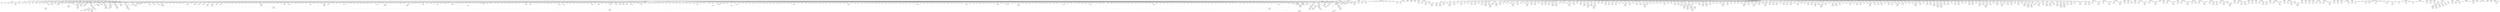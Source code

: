 strict digraph "" {
	"DTN(0x56505a2b0008)" -> "PN(0x56505a2b0050)"	[label=dts];
	"DTN(0x56505a2b0008)" -> "PN(0x56505a2b0058)"	[label=dts];
	"DTN(0x56505a2b0008)" -> "PN(0x56505a2b0060)"	[label=dts];
	"DTN(0x56505a2b0008)" -> "PN(0x56505a2b0068)"	[label=dts];
	"DTN(0x56505a2b0008)" -> "PN(0x56505a2b0070)"	[label=dts];
	"DTN(0x56505a2b0008)" -> "PN(0x56505a2b0078)"	[label=dts];
	"DTN(0x56505a2b0008)" -> "PN(0x56505a2b0080)"	[label=dts];
	"DTN(0x56505a2b0008)" -> "PN(0x56505a2b0088)"	[label=dts];
	"DTN(0x56505a2b0008)" -> "PN(0x56505a2b0090)"	[label=dts];
	"DTN(0x56505a2b0008)" -> "PN(0x56505a2b0098)"	[label=dts];
	"DTN(0x56505a2b0008)" -> "PN(0x56505a2b00a0)"	[label=dts];
	"DTN(0x56505a2b0008)" -> "PN(0x56505a2b00a8)"	[label=dts];
	"DTN(0x56505a2b0008)" -> "PN(0x56505a2b00b0)"	[label=dts];
	"DTN(0x56505a2b0008)" -> "PN(0x56505a2b00b8)"	[label=dts];
	"DTN(0x56505a2b0008)" -> "PN(0x56505a2b00c0)"	[label=dts];
	"DTN(0x56505a2b0008)" -> "PN(0x56505a2b00c8)"	[label=dts];
	"DTN(0x56505a2b0008)" -> "PN(0x56505a2b00d0)"	[label=dts];
	"DTN(0x56505a2b0008)" -> "PN(0x56505a2b00d8)"	[label=dts];
	"DTN(0x56505a2b0008)" -> "PN(0x56505a2b00e0)"	[label=dts];
	"DTN(0x56505a2b0008)" -> "PN(0x56505a2b00e8)"	[label=dts];
	"DTN(0x56505a2b0008)" -> "PN(0x56505a2b00f0)"	[label=dts];
	"DTN(0x56505a2b0008)" -> "PN(0x56505a2b00f8)"	[label=dts];
	"DTN(0x56505a2b0008)" -> "PN(0x56505a2b0100)"	[label=dts];
	"DTN(0x56505a2b0008)" -> "PN(0x56505a2b0108)"	[label=dts];
	"DTN(0x56505a2b0008)" -> "PN(0x56505a2b0110)"	[label=dts];
	"DTN(0x56505a2b0008)" -> "PN(0x56505a2b0118)"	[label=dts];
	"DTN(0x56505a2b0008)" -> "PN(0x56505a2b0148)"	[label=dts];
	"DTN(0x56505a2b0008)" -> "PN(0x56505a2b0150)"	[label=dts];
	"DTN(0x56505a2b0008)" -> "PN(0x56505a2b0158)"	[label=dts];
	"DTN(0x56505a2b0008)" -> "PN(0x56505a2b0168)"	[label=dts];
	"DTN(0x56505a2b0008)" -> "PN(0x56505a2b01c8)"	[label=dts];
	"DTN(0x56505a2b0008)" -> "PN(0x56505a2b01f0)"	[label=dts];
	"DTN(0x56505a2b0008)" -> "PN(0x56505a2b01f8)"	[label=dts];
	"PN(0x56505a2b0050)" -> "PN(0x56505a2bebe0)"	[label=ptr];
	"PN(0x56505a2b0058)" -> "PN(0x56505a2bf990)"	[label=ptr];
	"PN(0x56505a2b0060)" -> "PN(0x56505a2beb60)"	[label=ptr];
	"PN(0x56505a2b0068)" -> "PN(0x56505a2bd150)"	[label=ptr];
	"PN(0x56505a2b0070)" -> "PN(0x56505a2c69e0)"	[label=ptr];
	"PN(0x56505a2b0078)" -> "PN(0x56505a2c3c30)"	[label=ptr];
	"PN(0x56505a2b0080)" -> "PN(0x56505a2b91b0)"	[label=ptr];
	"PN(0x56505a2b0088)" -> "PN(0x56505a2bff50)"	[label=ptr];
	"PN(0x56505a2b0090)" -> "PN(0x56505a2c36c0)"	[label=ptr];
	"PN(0x56505a2b0098)" -> "PN(0x56505a2c27a0)"	[label=ptr];
	"PN(0x56505a2b00a0)" -> "PN(0x56505a2c65c0)"	[label=ptr];
	"PN(0x56505a2b00a8)" -> "PN(0x56505a2c0af0)"	[label=ptr];
	"PN(0x56505a2b00b0)" -> "PN(0x56505a2b6910)"	[label=ptr];
	"PN(0x56505a2b00b8)" -> "PN(0x56505a2bbf60)"	[label=ptr];
	"PN(0x56505a2b00c8)" -> "PN(0x56505a2c6eb0)"	[label=ptr];
	"PN(0x56505a2b00d0)" -> "PN(0x56505a2c3890)"	[label=ptr];
	"PN(0x56505a2b00d8)" -> "PN(0x56505a2c39b0)"	[label=ptr];
	"PN(0x56505a2b00e8)" -> "PN(0x56505a2c3ae0)"	[label=ptr];
	"PN(0x56505a2b00f0)" -> "PN(0x56505a2bfdf0)"	[label=ptr];
	"PN(0x56505a2b00f8)" -> "PN(0x56505a2b6b60)"	[label=ptr];
	"PN(0x56505a2b0100)" -> "PN(0x56505a2b5dd0)"	[label=ptr];
	"PN(0x56505a2b0108)" -> "PN(0x56505a2c53d0)"	[label=ptr];
	"PN(0x56505a2b0110)" -> "PN(0x56505a2b9d30)"	[label=ptr];
	"PN(0x56505a2b0150)" -> "PN(0x56505a2c00a0)"	[label=ptr];
	"PN(0x56505a2b0168)" -> "PN(0x56505a2b61a0)"	[label=ptr];
	"PN(0x56505a2b01c8)" -> "PN(0x56505a2ba460)"	[label=ptr];
	"PN(0x56505a2b01f0)" -> "PN(0x56505a2c6a40)"	[label=ptr];
	"PN(0x56505a2b01f8)" -> "PN(0x56505a2c5e40)"	[label=ptr];
	"DTN(0x56505a2b0278)" -> "PN(0x56505a2b0280)"	[label=dts];
	"DTN(0x56505a2b0278)" -> "PN(0x56505a2b0288)"	[label=dts];
	"PN(0x56505a2b0280)" -> "PN(0x56505a2b02a0)"	[label=ptr];
	"DTN(0x56505a2b06d8)" -> "PN(0x56505a2b06e0)"	[label=dts];
	"DTN(0x56505a2b1038)" -> "PN(0x56505a2b1048)"	[label=dts];
	"DTN(0x56505a2b10d8)" -> "PN(0x56505a2b10e0)"	[label=dts];
	"DTN(0x56505a2b1118)" -> "PN(0x56505a2b1120)"	[label=dts];
	"PN(0x56505a2b1120)" -> "PN(0x56505a2b1100)"	[label=ptr];
	"DTN(0x56505a2b1158)" -> "PN(0x56505a2b1160)"	[label=dts];
	"DTN(0x56505a2b1158)" -> "PN(0x56505a2b1168)"	[label=dts];
	"PN(0x56505a2b1160)" -> "PN(0x56505a2b1140)"	[label=ptr];
	"PN(0x56505a2b1168)" -> "PN(0x56505a2b3980)"	[label=ptr];
	"DTN(0x56505a2b1198)" -> "PN(0x56505a2b11a0)"	[label=dts];
	"DTN(0x56505a2b1198)" -> "PN(0x56505a2b11a8)"	[label=dts];
	"PN(0x56505a2b11a0)" -> "PN(0x56505a2b1180)"	[label=ptr];
	"PN(0x56505a2b11a8)" -> "PN(0x56505a2b0c10)"	[label=ptr];
	"DTN(0x56505a2b11d8)" -> "PN(0x56505a2b11e0)"	[label=dts];
	"DTN(0x56505a2b11d8)" -> "PN(0x56505a2b11e8)"	[label=dts];
	"PN(0x56505a2b11e0)" -> "PN(0x56505a2b11c0)"	[label=ptr];
	"PN(0x56505a2b11e8)" -> "PN(0x56505a2b3d00)"	[label=ptr];
	"DTN(0x56505a2b1218)" -> "PN(0x56505a2b1220)"	[label=dts];
	"DTN(0x56505a2b1218)" -> "PN(0x56505a2b1228)"	[label=dts];
	"PN(0x56505a2b1220)" -> "PN(0x56505a2b1200)"	[label=ptr];
	"PN(0x56505a2b1228)" -> "PN(0x56505a2b48c0)"	[label=ptr];
	"DTN(0x56505a2b1258)" -> "PN(0x56505a2b1260)"	[label=dts];
	"DTN(0x56505a2b1258)" -> "PN(0x56505a2b1268)"	[label=dts];
	"PN(0x56505a2b1260)" -> "PN(0x56505a2b1240)"	[label=ptr];
	"PN(0x56505a2b1268)" -> "PN(0x56505a2b0ed0)"	[label=ptr];
	"DTN(0x56505a2b1298)" -> "PN(0x56505a2b12a0)"	[label=dts];
	"DTN(0x56505a2b1298)" -> "PN(0x56505a2b12a8)"	[label=dts];
	"PN(0x56505a2b12a0)" -> "PN(0x56505a2b1280)"	[label=ptr];
	"PN(0x56505a2b12a8)" -> "PN(0x56505a2b3200)"	[label=ptr];
	"DTN(0x56505a2b12d8)" -> "PN(0x56505a2b12e0)"	[label=dts];
	"PN(0x56505a2b12e0)" -> "PN(0x56505a2b12c0)"	[label=ptr];
	"DTN(0x56505a2b1318)" -> "PN(0x56505a2b1320)"	[label=dts];
	"DTN(0x56505a2b1318)" -> "PN(0x56505a2b1328)"	[label=dts];
	"PN(0x56505a2b1320)" -> "PN(0x56505a2b1300)"	[label=ptr];
	"PN(0x56505a2b1328)" -> "PN(0x56505a2b1820)"	[label=ptr];
	"DTN(0x56505a2b1358)" -> "PN(0x56505a2b1360)"	[label=dts];
	"DTN(0x56505a2b1358)" -> "PN(0x56505a2b1368)"	[label=dts];
	"PN(0x56505a2b1360)" -> "PN(0x56505a2b1380)"	[label=ptr];
	"PN(0x56505a2b1368)" -> "PN(0x56505a2b0f50)"	[label=ptr];
	"DTN(0x56505a2b1398)" -> "PN(0x56505a2b13a0)"	[label=dts];
	"DTN(0x56505a2b1398)" -> "PN(0x56505a2b13a8)"	[label=dts];
	"PN(0x56505a2b13a0)" -> "PN(0x56505a2b1340)"	[label=ptr];
	"PN(0x56505a2b13a8)" -> "PN(0x56505a2b0d90)"	[label=ptr];
	"DTN(0x56505a2b13d8)" -> "PN(0x56505a2b13e0)"	[label=dts];
	"DTN(0x56505a2b13d8)" -> "PN(0x56505a2b13e8)"	[label=dts];
	"PN(0x56505a2b13e0)" -> "PN(0x56505a2b13c0)"	[label=ptr];
	"PN(0x56505a2b13e8)" -> "PN(0x56505a2b11e0)"	[label=ptr];
	"DTN(0x56505a2b1418)" -> "PN(0x56505a2b1420)"	[label=dts];
	"DTN(0x56505a2b1418)" -> "PN(0x56505a2b1428)"	[label=dts];
	"PN(0x56505a2b1420)" -> "PN(0x56505a2b1400)"	[label=ptr];
	"PN(0x56505a2b1428)" -> "PN(0x56505a2b4680)"	[label=ptr];
	"DTN(0x56505a2b1458)" -> "PN(0x56505a2b1460)"	[label=dts];
	"DTN(0x56505a2b1458)" -> "PN(0x56505a2b1468)"	[label=dts];
	"PN(0x56505a2b1460)" -> "PN(0x56505a2b1440)"	[label=ptr];
	"PN(0x56505a2b1468)" -> "PN(0x56505a2b35c0)"	[label=ptr];
	"DTN(0x56505a2b1498)" -> "PN(0x56505a2b14a0)"	[label=dts];
	"DTN(0x56505a2b1498)" -> "PN(0x56505a2b14a8)"	[label=dts];
	"PN(0x56505a2b14a0)" -> "PN(0x56505a2b1480)"	[label=ptr];
	"PN(0x56505a2b14a8)" -> "PN(0x56505a2b17a0)"	[label=ptr];
	"DTN(0x56505a2b14d8)" -> "PN(0x56505a2b14e0)"	[label=dts];
	"DTN(0x56505a2b14d8)" -> "PN(0x56505a2b14e8)"	[label=dts];
	"PN(0x56505a2b14e0)" -> "PN(0x56505a2b14c0)"	[label=ptr];
	"PN(0x56505a2b14e8)" -> "PN(0x56505a2b3600)"	[label=ptr];
	"DTN(0x56505a2b1518)" -> "PN(0x56505a2b1520)"	[label=dts];
	"PN(0x56505a2b1520)" -> "PN(0x56505a2b1500)"	[label=ptr];
	"DTN(0x56505a2b1558)" -> "PN(0x56505a2b1560)"	[label=dts];
	"DTN(0x56505a2b1558)" -> "PN(0x56505a2b1568)"	[label=dts];
	"PN(0x56505a2b1560)" -> "PN(0x56505a2b1540)"	[label=ptr];
	"PN(0x56505a2b1568)" -> "PN(0x56505a2b1db0)"	[label=ptr];
	"DTN(0x56505a2b1598)" -> "PN(0x56505a2b15a0)"	[label=dts];
	"DTN(0x56505a2b1598)" -> "PN(0x56505a2b15a8)"	[label=dts];
	"PN(0x56505a2b15a0)" -> "PN(0x56505a2b1580)"	[label=ptr];
	"PN(0x56505a2b15a8)" -> "PN(0x56505a2b0dd0)"	[label=ptr];
	"DTN(0x56505a2b15d8)" -> "PN(0x56505a2b15e0)"	[label=dts];
	"DTN(0x56505a2b15d8)" -> "PN(0x56505a2b15e8)"	[label=dts];
	"PN(0x56505a2b15e0)" -> "PN(0x56505a2b15c0)"	[label=ptr];
	"PN(0x56505a2b15e8)" -> "PN(0x56505a2b1e30)"	[label=ptr];
	"DTN(0x56505a2b1618)" -> "PN(0x56505a2b1620)"	[label=dts];
	"DTN(0x56505a2b1618)" -> "PN(0x56505a2b1628)"	[label=dts];
	"PN(0x56505a2b1620)" -> "PN(0x56505a2b1600)"	[label=ptr];
	"PN(0x56505a2b1628)" -> "PN(0x56505a2b0b90)"	[label=ptr];
	"DTN(0x56505a2b1658)" -> "PN(0x56505a2b1660)"	[label=dts];
	"DTN(0x56505a2b1658)" -> "PN(0x56505a2b1668)"	[label=dts];
	"PN(0x56505a2b1660)" -> "PN(0x56505a2b1640)"	[label=ptr];
	"PN(0x56505a2b1668)" -> "PN(0x56505a2b11a0)"	[label=ptr];
	"DTN(0x56505a2b1698)" -> "PN(0x56505a2b16a0)"	[label=dts];
	"DTN(0x56505a2b1698)" -> "PN(0x56505a2b16a8)"	[label=dts];
	"PN(0x56505a2b16a0)" -> "PN(0x56505a2b1680)"	[label=ptr];
	"PN(0x56505a2b16a8)" -> "PN(0x56505a2b2f00)"	[label=ptr];
	"DTN(0x56505a2b16d8)" -> "PN(0x56505a2b16e0)"	[label=dts];
	"PN(0x56505a2b16e0)" -> "PN(0x56505a2b16c0)"	[label=ptr];
	"DTN(0x56505a2b1718)" -> "PN(0x56505a2b1720)"	[label=dts];
	"DTN(0x56505a2b1718)" -> "PN(0x56505a2b1728)"	[label=dts];
	"PN(0x56505a2b1720)" -> "PN(0x56505a2b1700)"	[label=ptr];
	"PN(0x56505a2b1728)" -> "PN(0x56505a2b3880)"	[label=ptr];
	"DTN(0x56505a2b1758)" -> "PN(0x56505a2b1760)"	[label=dts];
	"PN(0x56505a2b1760)" -> "PN(0x56505a2b1740)"	[label=ptr];
	"DTN(0x56505a2b1798)" -> "PN(0x56505a2b17a0)"	[label=dts];
	"PN(0x56505a2b17a0)" -> "PN(0x56505a2b1780)"	[label=ptr];
	"DTN(0x56505a2b17d8)" -> "PN(0x56505a2b17e0)"	[label=dts];
	"DTN(0x56505a2b17d8)" -> "PN(0x56505a2b17e8)"	[label=dts];
	"PN(0x56505a2b17e0)" -> "PN(0x56505a2b17c0)"	[label=ptr];
	"PN(0x56505a2b17e8)" -> "PN(0x56505a2b3100)"	[label=ptr];
	"DTN(0x56505a2b1818)" -> "PN(0x56505a2b1820)"	[label=dts];
	"PN(0x56505a2b1820)" -> "PN(0x56505a2b1800)"	[label=ptr];
	"DTN(0x56505a2b1858)" -> "PN(0x56505a2b1860)"	[label=dts];
	"PN(0x56505a2b1860)" -> "PN(0x56505a2b1840)"	[label=ptr];
	"DTN(0x56505a2b1898)" -> "PN(0x56505a2b18a0)"	[label=dts];
	"DTN(0x56505a2b1898)" -> "PN(0x56505a2b18a8)"	[label=dts];
	"PN(0x56505a2b18a0)" -> "PN(0x56505a2b1880)"	[label=ptr];
	"PN(0x56505a2b18a8)" -> "PN(0x56505a2b4ac0)"	[label=ptr];
	"DTN(0x56505a2b18d8)" -> "PN(0x56505a2b18e8)"	[label=dts];
	"DTN(0x56505a2b2ef8)" -> "PN(0x56505a2b2f00)"	[label=dts];
	"DTN(0x56505a2b2ef8)" -> "PN(0x56505a2b2f08)"	[label=dts];
	"PN(0x56505a2b2f08)" -> "PN(0x56505a2b4400)"	[label=ptr];
	"DTN(0x56505a2b2f38)" -> "PN(0x56505a2b2f40)"	[label=dts];
	"DTN(0x56505a2b2f38)" -> "PN(0x56505a2b2f48)"	[label=dts];
	"PN(0x56505a2b2f40)" -> "PN(0x56505a2b2f20)"	[label=ptr];
	"PN(0x56505a2b2f48)" -> "PN(0x56505a2b4b00)"	[label=ptr];
	"DTN(0x56505a2b2f78)" -> "PN(0x56505a2b2f80)"	[label=dts];
	"PN(0x56505a2b2f80)" -> "PN(0x56505a2b2f60)"	[label=ptr];
	"DTN(0x56505a2b2fb8)" -> "PN(0x56505a2b2fc0)"	[label=dts];
	"DTN(0x56505a2b2fb8)" -> "PN(0x56505a2b2fc8)"	[label=dts];
	"PN(0x56505a2b2fc0)" -> "PN(0x56505a2b2fa0)"	[label=ptr];
	"PN(0x56505a2b2fc8)" -> "PN(0x56505a2b2870)"	[label=ptr];
	"DTN(0x56505a2b2ff8)" -> "PN(0x56505a2b3000)"	[label=dts];
	"DTN(0x56505a2b2ff8)" -> "PN(0x56505a2b3008)"	[label=dts];
	"PN(0x56505a2b3000)" -> "PN(0x56505a2b2fe0)"	[label=ptr];
	"PN(0x56505a2b3008)" -> "PN(0x56505a2b4d00)"	[label=ptr];
	"DTN(0x56505a2b3038)" -> "PN(0x56505a2b3040)"	[label=dts];
	"DTN(0x56505a2b3038)" -> "PN(0x56505a2b3048)"	[label=dts];
	"PN(0x56505a2b3040)" -> "PN(0x56505a2b3020)"	[label=ptr];
	"PN(0x56505a2b3048)" -> "PN(0x56505a2b44c0)"	[label=ptr];
	"DTN(0x56505a2b3078)" -> "PN(0x56505a2b3080)"	[label=dts];
	"PN(0x56505a2b3080)" -> "PN(0x56505a2b3060)"	[label=ptr];
	"DTN(0x56505a2b30b8)" -> "PN(0x56505a2b30c0)"	[label=dts];
	"DTN(0x56505a2b30b8)" -> "PN(0x56505a2b30c8)"	[label=dts];
	"PN(0x56505a2b30c0)" -> "PN(0x56505a2b30a0)"	[label=ptr];
	"PN(0x56505a2b30c8)" -> "PN(0x56505a2b2970)"	[label=ptr];
	"DTN(0x56505a2b30f8)" -> "PN(0x56505a2b3100)"	[label=dts];
	"PN(0x56505a2b3100)" -> "PN(0x56505a2b30e0)"	[label=ptr];
	"DTN(0x56505a2b3138)" -> "PN(0x56505a2b3140)"	[label=dts];
	"DTN(0x56505a2b3138)" -> "PN(0x56505a2b3148)"	[label=dts];
	"PN(0x56505a2b3140)" -> "PN(0x56505a2b3120)"	[label=ptr];
	"PN(0x56505a2b3148)" -> "PN(0x56505a2b33c0)"	[label=ptr];
	"DTN(0x56505a2b3178)" -> "PN(0x56505a2b3180)"	[label=dts];
	"DTN(0x56505a2b3178)" -> "PN(0x56505a2b3188)"	[label=dts];
	"PN(0x56505a2b3180)" -> "PN(0x56505a2b3160)"	[label=ptr];
	"PN(0x56505a2b3188)" -> "PN(0x56505a2b4340)"	[label=ptr];
	"DTN(0x56505a2b31b8)" -> "PN(0x56505a2b31c0)"	[label=dts];
	"DTN(0x56505a2b31b8)" -> "PN(0x56505a2b31c8)"	[label=dts];
	"PN(0x56505a2b31c0)" -> "PN(0x56505a2b31a0)"	[label=ptr];
	"PN(0x56505a2b31c8)" -> "PN(0x56505a2b5a90)"	[label=ptr];
	"DTN(0x56505a2b31f8)" -> "PN(0x56505a2b3200)"	[label=dts];
	"PN(0x56505a2b3200)" -> "PN(0x56505a2b31e0)"	[label=ptr];
	"DTN(0x56505a2b3238)" -> "PN(0x56505a2b3240)"	[label=dts];
	"DTN(0x56505a2b3238)" -> "PN(0x56505a2b3248)"	[label=dts];
	"PN(0x56505a2b3240)" -> "PN(0x56505a2b3220)"	[label=ptr];
	"PN(0x56505a2b3248)" -> "PN(0x56505a2b4e00)"	[label=ptr];
	"DTN(0x56505a2b3278)" -> "PN(0x56505a2b3280)"	[label=dts];
	"DTN(0x56505a2b3278)" -> "PN(0x56505a2b3288)"	[label=dts];
	"PN(0x56505a2b3280)" -> "PN(0x56505a2b3260)"	[label=ptr];
	"PN(0x56505a2b3288)" -> "PN(0x56505a2b2430)"	[label=ptr];
	"DTN(0x56505a2b32b8)" -> "PN(0x56505a2b32c0)"	[label=dts];
	"DTN(0x56505a2b32b8)" -> "PN(0x56505a2b32c8)"	[label=dts];
	"PN(0x56505a2b32c0)" -> "PN(0x56505a2b32a0)"	[label=ptr];
	"PN(0x56505a2b32c8)" -> "PN(0x56505a2b2fc0)"	[label=ptr];
	"DTN(0x56505a2b32f8)" -> "PN(0x56505a2b3300)"	[label=dts];
	"PN(0x56505a2b3300)" -> "PN(0x56505a2b32e0)"	[label=ptr];
	"DTN(0x56505a2b3338)" -> "PN(0x56505a2b3340)"	[label=dts];
	"DTN(0x56505a2b3338)" -> "PN(0x56505a2b3348)"	[label=dts];
	"PN(0x56505a2b3340)" -> "PN(0x56505a2b3320)"	[label=ptr];
	"PN(0x56505a2b3348)" -> "PN(0x56505a2b1220)"	[label=ptr];
	"DTN(0x56505a2b3378)" -> "PN(0x56505a2b3380)"	[label=dts];
	"DTN(0x56505a2b3378)" -> "PN(0x56505a2b3388)"	[label=dts];
	"PN(0x56505a2b3380)" -> "PN(0x56505a2b3360)"	[label=ptr];
	"PN(0x56505a2b3388)" -> "PN(0x56505a2b4900)"	[label=ptr];
	"DTN(0x56505a2b33b8)" -> "PN(0x56505a2b33c0)"	[label=dts];
	"PN(0x56505a2b33c0)" -> "PN(0x56505a2b33e0)"	[label=ptr];
	"DTN(0x56505a2b33f8)" -> "PN(0x56505a2b3400)"	[label=dts];
	"DTN(0x56505a2b33f8)" -> "PN(0x56505a2b3408)"	[label=dts];
	"PN(0x56505a2b3400)" -> "PN(0x56505a2b33a0)"	[label=ptr];
	"PN(0x56505a2b3408)" -> "PN(0x56505a2b1df0)"	[label=ptr];
	"DTN(0x56505a2b3438)" -> "PN(0x56505a2b3440)"	[label=dts];
	"DTN(0x56505a2b3438)" -> "PN(0x56505a2b3448)"	[label=dts];
	"PN(0x56505a2b3440)" -> "PN(0x56505a2b3420)"	[label=ptr];
	"PN(0x56505a2b3448)" -> "PN(0x56505a2b3680)"	[label=ptr];
	"DTN(0x56505a2b3478)" -> "PN(0x56505a2b3480)"	[label=dts];
	"DTN(0x56505a2b3478)" -> "PN(0x56505a2b3488)"	[label=dts];
	"PN(0x56505a2b3480)" -> "PN(0x56505a2b3460)"	[label=ptr];
	"PN(0x56505a2b3488)" -> "PN(0x56505a2b4e40)"	[label=ptr];
	"DTN(0x56505a2b34b8)" -> "PN(0x56505a2b34c0)"	[label=dts];
	"DTN(0x56505a2b34b8)" -> "PN(0x56505a2b34c8)"	[label=dts];
	"PN(0x56505a2b34c0)" -> "PN(0x56505a2b34a0)"	[label=ptr];
	"PN(0x56505a2b34c8)" -> "PN(0x56505a2b4500)"	[label=ptr];
	"DTN(0x56505a2b34f8)" -> "PN(0x56505a2b3500)"	[label=dts];
	"DTN(0x56505a2b34f8)" -> "PN(0x56505a2b3508)"	[label=dts];
	"PN(0x56505a2b3500)" -> "PN(0x56505a2b34e0)"	[label=ptr];
	"PN(0x56505a2b3508)" -> "PN(0x56505a2b4800)"	[label=ptr];
	"DTN(0x56505a2b3538)" -> "PN(0x56505a2b3540)"	[label=dts];
	"DTN(0x56505a2b3538)" -> "PN(0x56505a2b3548)"	[label=dts];
	"PN(0x56505a2b3540)" -> "PN(0x56505a2b3520)"	[label=ptr];
	"PN(0x56505a2b3548)" -> "PN(0x56505a2b2f40)"	[label=ptr];
	"DTN(0x56505a2b3578)" -> "PN(0x56505a2b3580)"	[label=dts];
	"DTN(0x56505a2b3578)" -> "PN(0x56505a2b3588)"	[label=dts];
	"PN(0x56505a2b3580)" -> "PN(0x56505a2b3560)"	[label=ptr];
	"PN(0x56505a2b3588)" -> "PN(0x56505a2b3f80)"	[label=ptr];
	"DTN(0x56505a2b35b8)" -> "PN(0x56505a2b35c0)"	[label=dts];
	"PN(0x56505a2b35c0)" -> "PN(0x56505a2b35a0)"	[label=ptr];
	"DTN(0x56505a2b35f8)" -> "PN(0x56505a2b3600)"	[label=dts];
	"PN(0x56505a2b3600)" -> "PN(0x56505a2b35e0)"	[label=ptr];
	"DTN(0x56505a2b3638)" -> "PN(0x56505a2b3640)"	[label=dts];
	"DTN(0x56505a2b3638)" -> "PN(0x56505a2b3648)"	[label=dts];
	"PN(0x56505a2b3640)" -> "PN(0x56505a2b3620)"	[label=ptr];
	"PN(0x56505a2b3648)" -> "PN(0x56505a2b3c80)"	[label=ptr];
	"DTN(0x56505a2b3678)" -> "PN(0x56505a2b3680)"	[label=dts];
	"DTN(0x56505a2b3678)" -> "PN(0x56505a2b3688)"	[label=dts];
	"PN(0x56505a2b3680)" -> "PN(0x56505a2b3660)"	[label=ptr];
	"PN(0x56505a2b3688)" -> "PN(0x56505a2b3ec0)"	[label=ptr];
	"DTN(0x56505a2b36b8)" -> "PN(0x56505a2b36c0)"	[label=dts];
	"DTN(0x56505a2b36b8)" -> "PN(0x56505a2b36c8)"	[label=dts];
	"PN(0x56505a2b36c0)" -> "PN(0x56505a2b36a0)"	[label=ptr];
	"PN(0x56505a2b36c8)" -> "PN(0x56505a2b3780)"	[label=ptr];
	"DTN(0x56505a2b36f8)" -> "PN(0x56505a2b3700)"	[label=dts];
	"DTN(0x56505a2b36f8)" -> "PN(0x56505a2b3708)"	[label=dts];
	"PN(0x56505a2b3700)" -> "PN(0x56505a2b36e0)"	[label=ptr];
	"PN(0x56505a2b3708)" -> "PN(0x56505a2b1e70)"	[label=ptr];
	"DTN(0x56505a2b3738)" -> "PN(0x56505a2b3740)"	[label=dts];
	"DTN(0x56505a2b3738)" -> "PN(0x56505a2b3748)"	[label=dts];
	"PN(0x56505a2b3740)" -> "PN(0x56505a2b3720)"	[label=ptr];
	"PN(0x56505a2b3748)" -> "PN(0x56505a2b39c0)"	[label=ptr];
	"DTN(0x56505a2b3778)" -> "PN(0x56505a2b3780)"	[label=dts];
	"DTN(0x56505a2b3778)" -> "PN(0x56505a2b3788)"	[label=dts];
	"PN(0x56505a2b3780)" -> "PN(0x56505a2b3760)"	[label=ptr];
	"PN(0x56505a2b3788)" -> "PN(0x56505a2b4240)"	[label=ptr];
	"DTN(0x56505a2b37b8)" -> "PN(0x56505a2b37c0)"	[label=dts];
	"PN(0x56505a2b37c0)" -> "PN(0x56505a2b37a0)"	[label=ptr];
	"DTN(0x56505a2b37f8)" -> "PN(0x56505a2b3800)"	[label=dts];
	"DTN(0x56505a2b37f8)" -> "PN(0x56505a2b3808)"	[label=dts];
	"PN(0x56505a2b3800)" -> "PN(0x56505a2b37e0)"	[label=ptr];
	"PN(0x56505a2b3808)" -> "PN(0x56505a2b28b0)"	[label=ptr];
	"DTN(0x56505a2b3838)" -> "PN(0x56505a2b3840)"	[label=dts];
	"PN(0x56505a2b3840)" -> "PN(0x56505a2b3820)"	[label=ptr];
	"DTN(0x56505a2b3878)" -> "PN(0x56505a2b3880)"	[label=dts];
	"DTN(0x56505a2b3878)" -> "PN(0x56505a2b3888)"	[label=dts];
	"PN(0x56505a2b3880)" -> "PN(0x56505a2b3860)"	[label=ptr];
	"PN(0x56505a2b3888)" -> "PN(0x56505a2b3b40)"	[label=ptr];
	"DTN(0x56505a2b38b8)" -> "PN(0x56505a2b38c0)"	[label=dts];
	"PN(0x56505a2b38c0)" -> "PN(0x56505a2b38a0)"	[label=ptr];
	"DTN(0x56505a2b38f8)" -> "PN(0x56505a2b3900)"	[label=dts];
	"DTN(0x56505a2b38f8)" -> "PN(0x56505a2b3908)"	[label=dts];
	"PN(0x56505a2b3900)" -> "PN(0x56505a2b38e0)"	[label=ptr];
	"PN(0x56505a2b3908)" -> "PN(0x56505a2b4140)"	[label=ptr];
	"DTN(0x56505a2b3938)" -> "PN(0x56505a2b3940)"	[label=dts];
	"DTN(0x56505a2b3938)" -> "PN(0x56505a2b3948)"	[label=dts];
	"PN(0x56505a2b3940)" -> "PN(0x56505a2b3920)"	[label=ptr];
	"PN(0x56505a2b3948)" -> "PN(0x56505a2b5990)"	[label=ptr];
	"DTN(0x56505a2b3978)" -> "PN(0x56505a2b3980)"	[label=dts];
	"DTN(0x56505a2b3978)" -> "PN(0x56505a2b3988)"	[label=dts];
	"PN(0x56505a2b3980)" -> "PN(0x56505a2b39a0)"	[label=ptr];
	"PN(0x56505a2b3988)" -> "PN(0x56505a2b4080)"	[label=ptr];
	"DTN(0x56505a2b39b8)" -> "PN(0x56505a2b39c0)"	[label=dts];
	"PN(0x56505a2b39c0)" -> "PN(0x56505a2b3960)"	[label=ptr];
	"DTN(0x56505a2b39f8)" -> "PN(0x56505a2b3a00)"	[label=dts];
	"DTN(0x56505a2b39f8)" -> "PN(0x56505a2b3a08)"	[label=dts];
	"PN(0x56505a2b3a00)" -> "PN(0x56505a2b39e0)"	[label=ptr];
	"PN(0x56505a2b3a08)" -> "PN(0x56505a2b3700)"	[label=ptr];
	"DTN(0x56505a2b3a38)" -> "PN(0x56505a2b3a40)"	[label=dts];
	"PN(0x56505a2b3a40)" -> "PN(0x56505a2b3a20)"	[label=ptr];
	"DTN(0x56505a2b3a78)" -> "PN(0x56505a2b3a80)"	[label=dts];
	"PN(0x56505a2b3a80)" -> "PN(0x56505a2b3a60)"	[label=ptr];
	"DTN(0x56505a2b3ab8)" -> "PN(0x56505a2b3ac0)"	[label=dts];
	"DTN(0x56505a2b3ab8)" -> "PN(0x56505a2b3ac8)"	[label=dts];
	"PN(0x56505a2b3ac0)" -> "PN(0x56505a2b3aa0)"	[label=ptr];
	"PN(0x56505a2b3ac8)" -> "PN(0x56505a2b15e0)"	[label=ptr];
	"DTN(0x56505a2b3af8)" -> "PN(0x56505a2b3b00)"	[label=dts];
	"PN(0x56505a2b3b00)" -> "PN(0x56505a2b3ae0)"	[label=ptr];
	"DTN(0x56505a2b3b38)" -> "PN(0x56505a2b3b40)"	[label=dts];
	"PN(0x56505a2b3b40)" -> "PN(0x56505a2b3b20)"	[label=ptr];
	"DTN(0x56505a2b3b78)" -> "PN(0x56505a2b3b80)"	[label=dts];
	"PN(0x56505a2b3b80)" -> "PN(0x56505a2b3b60)"	[label=ptr];
	"DTN(0x56505a2b3bb8)" -> "PN(0x56505a2b3bc0)"	[label=dts];
	"DTN(0x56505a2b3bb8)" -> "PN(0x56505a2b3bc8)"	[label=dts];
	"PN(0x56505a2b3bc0)" -> "PN(0x56505a2b3ba0)"	[label=ptr];
	"PN(0x56505a2b3bc8)" -> "PN(0x56505a2b3e40)"	[label=ptr];
	"DTN(0x56505a2b3bf8)" -> "PN(0x56505a2b3c00)"	[label=dts];
	"PN(0x56505a2b3c00)" -> "PN(0x56505a2b3be0)"	[label=ptr];
	"DTN(0x56505a2b3c38)" -> "PN(0x56505a2b3c40)"	[label=dts];
	"DTN(0x56505a2b3c38)" -> "PN(0x56505a2b3c48)"	[label=dts];
	"PN(0x56505a2b3c40)" -> "PN(0x56505a2b3c20)"	[label=ptr];
	"PN(0x56505a2b3c48)" -> "PN(0x56505a2b4200)"	[label=ptr];
	"DTN(0x56505a2b3c78)" -> "PN(0x56505a2b3c80)"	[label=dts];
	"PN(0x56505a2b3c80)" -> "PN(0x56505a2b3c60)"	[label=ptr];
	"DTN(0x56505a2b3cb8)" -> "PN(0x56505a2b3cc0)"	[label=dts];
	"DTN(0x56505a2b3cb8)" -> "PN(0x56505a2b3cc8)"	[label=dts];
	"PN(0x56505a2b3cc0)" -> "PN(0x56505a2b3ca0)"	[label=ptr];
	"PN(0x56505a2b3cc8)" -> "PN(0x56505a2b1360)"	[label=ptr];
	"DTN(0x56505a2b3cf8)" -> "PN(0x56505a2b3d00)"	[label=dts];
	"DTN(0x56505a2b3cf8)" -> "PN(0x56505a2b3d08)"	[label=dts];
	"PN(0x56505a2b3d00)" -> "PN(0x56505a2b3ce0)"	[label=ptr];
	"PN(0x56505a2b3d08)" -> "PN(0x56505a2b4dc0)"	[label=ptr];
	"DTN(0x56505a2b3d38)" -> "PN(0x56505a2b3d40)"	[label=dts];
	"DTN(0x56505a2b3d38)" -> "PN(0x56505a2b3d48)"	[label=dts];
	"PN(0x56505a2b3d40)" -> "PN(0x56505a2b3d20)"	[label=ptr];
	"PN(0x56505a2b3d48)" -> "PN(0x56505a2b24f0)"	[label=ptr];
	"DTN(0x56505a2b3d78)" -> "PN(0x56505a2b3d80)"	[label=dts];
	"PN(0x56505a2b3d80)" -> "PN(0x56505a2b3d60)"	[label=ptr];
	"DTN(0x56505a2b3db8)" -> "PN(0x56505a2b3dc0)"	[label=dts];
	"DTN(0x56505a2b3db8)" -> "PN(0x56505a2b3dc8)"	[label=dts];
	"PN(0x56505a2b3dc0)" -> "PN(0x56505a2b3da0)"	[label=ptr];
	"PN(0x56505a2b3dc8)" -> "PN(0x56505a2b47c0)"	[label=ptr];
	"DTN(0x56505a2b3df8)" -> "PN(0x56505a2b3e00)"	[label=dts];
	"PN(0x56505a2b3e00)" -> "PN(0x56505a2b3de0)"	[label=ptr];
	"DTN(0x56505a2b3e38)" -> "PN(0x56505a2b3e40)"	[label=dts];
	"PN(0x56505a2b3e40)" -> "PN(0x56505a2b3e20)"	[label=ptr];
	"DTN(0x56505a2b3e78)" -> "PN(0x56505a2b3e80)"	[label=dts];
	"PN(0x56505a2b3e80)" -> "PN(0x56505a2b3e60)"	[label=ptr];
	"DTN(0x56505a2b3eb8)" -> "PN(0x56505a2b3ec0)"	[label=dts];
	"DTN(0x56505a2b3eb8)" -> "PN(0x56505a2b3ec8)"	[label=dts];
	"PN(0x56505a2b3ec0)" -> "PN(0x56505a2b3ea0)"	[label=ptr];
	"PN(0x56505a2b3ec8)" -> "PN(0x56505a2b4100)"	[label=ptr];
	"DTN(0x56505a2b3ef8)" -> "PN(0x56505a2b3f00)"	[label=dts];
	"DTN(0x56505a2b3ef8)" -> "PN(0x56505a2b3f08)"	[label=dts];
	"PN(0x56505a2b3f00)" -> "PN(0x56505a2b3ee0)"	[label=ptr];
	"PN(0x56505a2b3f08)" -> "PN(0x56505a2b46c0)"	[label=ptr];
	"DTN(0x56505a2b3f38)" -> "PN(0x56505a2b3f40)"	[label=dts];
	"DTN(0x56505a2b3f38)" -> "PN(0x56505a2b3f48)"	[label=dts];
	"PN(0x56505a2b3f40)" -> "PN(0x56505a2b3f20)"	[label=ptr];
	"PN(0x56505a2b3f48)" -> "PN(0x56505a2b5890)"	[label=ptr];
	"DTN(0x56505a2b3f78)" -> "PN(0x56505a2b3f80)"	[label=dts];
	"DTN(0x56505a2b3f78)" -> "PN(0x56505a2b3f88)"	[label=dts];
	"PN(0x56505a2b3f80)" -> "PN(0x56505a2b3f60)"	[label=ptr];
	"PN(0x56505a2b3f88)" -> "PN(0x56505a2b5810)"	[label=ptr];
	"DTN(0x56505a2b3fb8)" -> "PN(0x56505a2b3fc0)"	[label=dts];
	"PN(0x56505a2b3fc0)" -> "PN(0x56505a2b3fa0)"	[label=ptr];
	"DTN(0x56505a2b3ff8)" -> "PN(0x56505a2b4000)"	[label=dts];
	"DTN(0x56505a2b3ff8)" -> "PN(0x56505a2b4008)"	[label=dts];
	"PN(0x56505a2b4000)" -> "PN(0x56505a2b3fe0)"	[label=ptr];
	"PN(0x56505a2b4008)" -> "PN(0x56505a2b3ac0)"	[label=ptr];
	"DTN(0x56505a2b4038)" -> "PN(0x56505a2b4040)"	[label=dts];
	"PN(0x56505a2b4040)" -> "PN(0x56505a2b4020)"	[label=ptr];
	"DTN(0x56505a2b4078)" -> "PN(0x56505a2b4080)"	[label=dts];
	"PN(0x56505a2b4080)" -> "PN(0x56505a2b4060)"	[label=ptr];
	"DTN(0x56505a2b40b8)" -> "PN(0x56505a2b40c0)"	[label=dts];
	"PN(0x56505a2b40c0)" -> "PN(0x56505a2b40a0)"	[label=ptr];
	"DTN(0x56505a2b40f8)" -> "PN(0x56505a2b4100)"	[label=dts];
	"DTN(0x56505a2b40f8)" -> "PN(0x56505a2b4108)"	[label=dts];
	"PN(0x56505a2b4100)" -> "PN(0x56505a2b40e0)"	[label=ptr];
	"PN(0x56505a2b4108)" -> "PN(0x56505a2b4c40)"	[label=ptr];
	"DTN(0x56505a2b4138)" -> "PN(0x56505a2b4140)"	[label=dts];
	"DTN(0x56505a2b4138)" -> "PN(0x56505a2b4148)"	[label=dts];
	"PN(0x56505a2b4140)" -> "PN(0x56505a2b4120)"	[label=ptr];
	"PN(0x56505a2b4148)" -> "PN(0x56505a2b5a50)"	[label=ptr];
	"DTN(0x56505a2b4178)" -> "PN(0x56505a2b4180)"	[label=dts];
	"DTN(0x56505a2b4178)" -> "PN(0x56505a2b4188)"	[label=dts];
	"PN(0x56505a2b4180)" -> "PN(0x56505a2b4160)"	[label=ptr];
	"PN(0x56505a2b4188)" -> "PN(0x56505a2b4840)"	[label=ptr];
	"DTN(0x56505a2b41b8)" -> "PN(0x56505a2b41c0)"	[label=dts];
	"DTN(0x56505a2b41b8)" -> "PN(0x56505a2b41c8)"	[label=dts];
	"PN(0x56505a2b41c0)" -> "PN(0x56505a2b41a0)"	[label=ptr];
	"PN(0x56505a2b41c8)" -> "PN(0x56505a2b4380)"	[label=ptr];
	"DTN(0x56505a2b41f8)" -> "PN(0x56505a2b4200)"	[label=dts];
	"DTN(0x56505a2b41f8)" -> "PN(0x56505a2b4208)"	[label=dts];
	"PN(0x56505a2b4200)" -> "PN(0x56505a2b41e0)"	[label=ptr];
	"PN(0x56505a2b4208)" -> "PN(0x56505a2b59d0)"	[label=ptr];
	"DTN(0x56505a2b4238)" -> "PN(0x56505a2b4240)"	[label=dts];
	"PN(0x56505a2b4240)" -> "PN(0x56505a2b4220)"	[label=ptr];
	"DTN(0x56505a2b4278)" -> "PN(0x56505a2b4280)"	[label=dts];
	"PN(0x56505a2b4280)" -> "PN(0x56505a2b4260)"	[label=ptr];
	"DTN(0x56505a2b42b8)" -> "PN(0x56505a2b42c0)"	[label=dts];
	"PN(0x56505a2b42c0)" -> "PN(0x56505a2b42a0)"	[label=ptr];
	"DTN(0x56505a2b42f8)" -> "PN(0x56505a2b4300)"	[label=dts];
	"DTN(0x56505a2b42f8)" -> "PN(0x56505a2b4308)"	[label=dts];
	"PN(0x56505a2b4300)" -> "PN(0x56505a2b42e0)"	[label=ptr];
	"PN(0x56505a2b4308)" -> "PN(0x56505a2b2030)"	[label=ptr];
	"DTN(0x56505a2b4338)" -> "PN(0x56505a2b4340)"	[label=dts];
	"PN(0x56505a2b4340)" -> "PN(0x56505a2b4320)"	[label=ptr];
	"DTN(0x56505a2b4378)" -> "PN(0x56505a2b4380)"	[label=dts];
	"DTN(0x56505a2b4378)" -> "PN(0x56505a2b4388)"	[label=dts];
	"PN(0x56505a2b4380)" -> "PN(0x56505a2b4360)"	[label=ptr];
	"PN(0x56505a2b4388)" -> "PN(0x56505a2b4ec0)"	[label=ptr];
	"DTN(0x56505a2b43b8)" -> "PN(0x56505a2b43c0)"	[label=dts];
	"DTN(0x56505a2b43b8)" -> "PN(0x56505a2b43c8)"	[label=dts];
	"PN(0x56505a2b43c0)" -> "PN(0x56505a2b43a0)"	[label=ptr];
	"PN(0x56505a2b43c8)" -> "PN(0x56505a2b4300)"	[label=ptr];
	"DTN(0x56505a2b43f8)" -> "PN(0x56505a2b4400)"	[label=dts];
	"PN(0x56505a2b4400)" -> "PN(0x56505a2b43e0)"	[label=ptr];
	"DTN(0x56505a2b4438)" -> "PN(0x56505a2b4440)"	[label=dts];
	"PN(0x56505a2b4440)" -> "PN(0x56505a2b4420)"	[label=ptr];
	"DTN(0x56505a2b4478)" -> "PN(0x56505a2b4480)"	[label=dts];
	"PN(0x56505a2b4480)" -> "PN(0x56505a2b4460)"	[label=ptr];
	"DTN(0x56505a2b44b8)" -> "PN(0x56505a2b44c0)"	[label=dts];
	"PN(0x56505a2b44c0)" -> "PN(0x56505a2b44a0)"	[label=ptr];
	"DTN(0x56505a2b44f8)" -> "PN(0x56505a2b4500)"	[label=dts];
	"DTN(0x56505a2b44f8)" -> "PN(0x56505a2b4508)"	[label=dts];
	"PN(0x56505a2b4500)" -> "PN(0x56505a2b44e0)"	[label=ptr];
	"PN(0x56505a2b4508)" -> "PN(0x56505a2b5910)"	[label=ptr];
	"DTN(0x56505a2b4538)" -> "PN(0x56505a2b4540)"	[label=dts];
	"PN(0x56505a2b4540)" -> "PN(0x56505a2b4520)"	[label=ptr];
	"DTN(0x56505a2b4578)" -> "PN(0x56505a2b4580)"	[label=dts];
	"PN(0x56505a2b4580)" -> "PN(0x56505a2b4560)"	[label=ptr];
	"DTN(0x56505a2b45b8)" -> "PN(0x56505a2b45c0)"	[label=dts];
	"PN(0x56505a2b45c0)" -> "PN(0x56505a2b45a0)"	[label=ptr];
	"DTN(0x56505a2b45f8)" -> "PN(0x56505a2b4600)"	[label=dts];
	"DTN(0x56505a2b45f8)" -> "PN(0x56505a2b4608)"	[label=dts];
	"PN(0x56505a2b4600)" -> "PN(0x56505a2b45e0)"	[label=ptr];
	"PN(0x56505a2b4608)" -> "PN(0x56505a2b5950)"	[label=ptr];
	"DTN(0x56505a2b4638)" -> "PN(0x56505a2b4640)"	[label=dts];
	"DTN(0x56505a2b4638)" -> "PN(0x56505a2b4648)"	[label=dts];
	"PN(0x56505a2b4640)" -> "PN(0x56505a2b4620)"	[label=ptr];
	"PN(0x56505a2b4648)" -> "PN(0x56505a2b4a80)"	[label=ptr];
	"DTN(0x56505a2b4678)" -> "PN(0x56505a2b4680)"	[label=dts];
	"PN(0x56505a2b4680)" -> "PN(0x56505a2b4660)"	[label=ptr];
	"DTN(0x56505a2b46b8)" -> "PN(0x56505a2b46c0)"	[label=dts];
	"PN(0x56505a2b46c0)" -> "PN(0x56505a2b46a0)"	[label=ptr];
	"DTN(0x56505a2b46f8)" -> "PN(0x56505a2b4700)"	[label=dts];
	"PN(0x56505a2b4700)" -> "PN(0x56505a2b46e0)"	[label=ptr];
	"DTN(0x56505a2b4738)" -> "PN(0x56505a2b4740)"	[label=dts];
	"DTN(0x56505a2b4738)" -> "PN(0x56505a2b4748)"	[label=dts];
	"PN(0x56505a2b4740)" -> "PN(0x56505a2b4720)"	[label=ptr];
	"PN(0x56505a2b4748)" -> "PN(0x56505a2b5750)"	[label=ptr];
	"DTN(0x56505a2b4778)" -> "PN(0x56505a2b4780)"	[label=dts];
	"PN(0x56505a2b4780)" -> "PN(0x56505a2b4760)"	[label=ptr];
	"DTN(0x56505a2b47b8)" -> "PN(0x56505a2b47c0)"	[label=dts];
	"PN(0x56505a2b47c0)" -> "PN(0x56505a2b47a0)"	[label=ptr];
	"DTN(0x56505a2b47f8)" -> "PN(0x56505a2b4800)"	[label=dts];
	"PN(0x56505a2b4800)" -> "PN(0x56505a2b47e0)"	[label=ptr];
	"DTN(0x56505a2b4838)" -> "PN(0x56505a2b4840)"	[label=dts];
	"DTN(0x56505a2b4838)" -> "PN(0x56505a2b4848)"	[label=dts];
	"PN(0x56505a2b4840)" -> "PN(0x56505a2b4820)"	[label=ptr];
	"PN(0x56505a2b4848)" -> "PN(0x56505a2b5850)"	[label=ptr];
	"DTN(0x56505a2b4878)" -> "PN(0x56505a2b4880)"	[label=dts];
	"PN(0x56505a2b4880)" -> "PN(0x56505a2b4860)"	[label=ptr];
	"DTN(0x56505a2b48b8)" -> "PN(0x56505a2b48c0)"	[label=dts];
	"PN(0x56505a2b48c0)" -> "PN(0x56505a2b48a0)"	[label=ptr];
	"DTN(0x56505a2b48f8)" -> "PN(0x56505a2b4900)"	[label=dts];
	"PN(0x56505a2b4900)" -> "PN(0x56505a2b48e0)"	[label=ptr];
	"DTN(0x56505a2b4938)" -> "PN(0x56505a2b4940)"	[label=dts];
	"DTN(0x56505a2b4938)" -> "PN(0x56505a2b4948)"	[label=dts];
	"PN(0x56505a2b4940)" -> "PN(0x56505a2b4920)"	[label=ptr];
	"PN(0x56505a2b4948)" -> "PN(0x56505a2b4a00)"	[label=ptr];
	"DTN(0x56505a2b4978)" -> "PN(0x56505a2b4980)"	[label=dts];
	"DTN(0x56505a2b4978)" -> "PN(0x56505a2b4988)"	[label=dts];
	"PN(0x56505a2b4980)" -> "PN(0x56505a2b4960)"	[label=ptr];
	"PN(0x56505a2b4988)" -> "PN(0x56505a2b45c0)"	[label=ptr];
	"DTN(0x56505a2b49b8)" -> "PN(0x56505a2b49c0)"	[label=dts];
	"PN(0x56505a2b49c0)" -> "PN(0x56505a2b49a0)"	[label=ptr];
	"DTN(0x56505a2b49f8)" -> "PN(0x56505a2b4a00)"	[label=dts];
	"PN(0x56505a2b4a00)" -> "PN(0x56505a2b49e0)"	[label=ptr];
	"DTN(0x56505a2b4a38)" -> "PN(0x56505a2b4a40)"	[label=dts];
	"PN(0x56505a2b4a40)" -> "PN(0x56505a2b4a20)"	[label=ptr];
	"DTN(0x56505a2b4a78)" -> "PN(0x56505a2b4a80)"	[label=dts];
	"PN(0x56505a2b4a80)" -> "PN(0x56505a2b4a60)"	[label=ptr];
	"DTN(0x56505a2b4ab8)" -> "PN(0x56505a2b4ac0)"	[label=dts];
	"PN(0x56505a2b4ac0)" -> "PN(0x56505a2b4aa0)"	[label=ptr];
	"DTN(0x56505a2b4af8)" -> "PN(0x56505a2b4b00)"	[label=dts];
	"PN(0x56505a2b4b00)" -> "PN(0x56505a2b4ae0)"	[label=ptr];
	"DTN(0x56505a2b4b38)" -> "PN(0x56505a2b4b40)"	[label=dts];
	"PN(0x56505a2b4b40)" -> "PN(0x56505a2b4b20)"	[label=ptr];
	"DTN(0x56505a2b4b78)" -> "PN(0x56505a2b4b80)"	[label=dts];
	"DTN(0x56505a2b4b78)" -> "PN(0x56505a2b4b88)"	[label=dts];
	"PN(0x56505a2b4b80)" -> "PN(0x56505a2b4b60)"	[label=ptr];
	"PN(0x56505a2b4b88)" -> "PN(0x56505a2b3cc0)"	[label=ptr];
	"DTN(0x56505a2b4bb8)" -> "PN(0x56505a2b4bc0)"	[label=dts];
	"PN(0x56505a2b4bc0)" -> "PN(0x56505a2b4ba0)"	[label=ptr];
	"DTN(0x56505a2b4bf8)" -> "PN(0x56505a2b4c00)"	[label=dts];
	"DTN(0x56505a2b4bf8)" -> "PN(0x56505a2b4c08)"	[label=dts];
	"PN(0x56505a2b4c00)" -> "PN(0x56505a2b4c20)"	[label=ptr];
	"PN(0x56505a2b4c08)" -> "PN(0x56505a2b3a00)"	[label=ptr];
	"DTN(0x56505a2b4c38)" -> "PN(0x56505a2b4c40)"	[label=dts];
	"DTN(0x56505a2b4c38)" -> "PN(0x56505a2b4c48)"	[label=dts];
	"PN(0x56505a2b4c40)" -> "PN(0x56505a2b4be0)"	[label=ptr];
	"PN(0x56505a2b4c48)" -> "PN(0x56505a2b4d80)"	[label=ptr];
	"DTN(0x56505a2b4c78)" -> "PN(0x56505a2b4c80)"	[label=dts];
	"PN(0x56505a2b4c80)" -> "PN(0x56505a2b4c60)"	[label=ptr];
	"DTN(0x56505a2b4cb8)" -> "PN(0x56505a2b4cc0)"	[label=dts];
	"DTN(0x56505a2b4cb8)" -> "PN(0x56505a2b4cc8)"	[label=dts];
	"PN(0x56505a2b4cc0)" -> "PN(0x56505a2b4ca0)"	[label=ptr];
	"PN(0x56505a2b4cc8)" -> "PN(0x56505a2b4d40)"	[label=ptr];
	"DTN(0x56505a2b4cf8)" -> "PN(0x56505a2b4d00)"	[label=dts];
	"PN(0x56505a2b4d00)" -> "PN(0x56505a2b4ce0)"	[label=ptr];
	"DTN(0x56505a2b4d38)" -> "PN(0x56505a2b4d40)"	[label=dts];
	"PN(0x56505a2b4d40)" -> "PN(0x56505a2b4d20)"	[label=ptr];
	"DTN(0x56505a2b4d78)" -> "PN(0x56505a2b4d80)"	[label=dts];
	"PN(0x56505a2b4d80)" -> "PN(0x56505a2b4d60)"	[label=ptr];
	"DTN(0x56505a2b4db8)" -> "PN(0x56505a2b4dc0)"	[label=dts];
	"PN(0x56505a2b4dc0)" -> "PN(0x56505a2b4da0)"	[label=ptr];
	"DTN(0x56505a2b4df8)" -> "PN(0x56505a2b4e00)"	[label=dts];
	"PN(0x56505a2b4e00)" -> "PN(0x56505a2b4de0)"	[label=ptr];
	"DTN(0x56505a2b4e38)" -> "PN(0x56505a2b4e40)"	[label=dts];
	"PN(0x56505a2b4e40)" -> "PN(0x56505a2b4e20)"	[label=ptr];
	"DTN(0x56505a2b4e78)" -> "PN(0x56505a2b4e80)"	[label=dts];
	"PN(0x56505a2b4e80)" -> "PN(0x56505a2b4e60)"	[label=ptr];
	"DTN(0x56505a2b4eb8)" -> "PN(0x56505a2b4ec0)"	[label=dts];
	"PN(0x56505a2b4ec0)" -> "PN(0x56505a2b4ea0)"	[label=ptr];
	"DTN(0x56505a2b4ef8)" -> "PN(0x56505a2b4f10)"	[label=dts];
	"DTN(0x56505a2b4ef8)" -> "PN(0x56505a2b4f18)"	[label=dts];
	"DTN(0x56505a2b4ef8)" -> "PN(0x56505a2b4f20)"	[label=dts];
	"DTN(0x56505a2b4ef8)" -> "PN(0x56505a2b4f28)"	[label=dts];
	"DTN(0x56505a2b4ef8)" -> "PN(0x56505a2b4f30)"	[label=dts];
	"DTN(0x56505a2b4ef8)" -> "PN(0x56505a2b4f38)"	[label=dts];
	"DTN(0x56505a2b4ef8)" -> "PN(0x56505a2b4f40)"	[label=dts];
	"DTN(0x56505a2b4ef8)" -> "PN(0x56505a2b4f48)"	[label=dts];
	"DTN(0x56505a2b4ef8)" -> "PN(0x56505a2b4f50)"	[label=dts];
	"DTN(0x56505a2b4ef8)" -> "PN(0x56505a2b4f58)"	[label=dts];
	"DTN(0x56505a2b4ef8)" -> "PN(0x56505a2b4f60)"	[label=dts];
	"DTN(0x56505a2b4ef8)" -> "PN(0x56505a2b4f68)"	[label=dts];
	"DTN(0x56505a2b4ef8)" -> "PN(0x56505a2b4f78)"	[label=dts];
	"DTN(0x56505a2b4ef8)" -> "PN(0x56505a2b4f80)"	[label=dts];
	"DTN(0x56505a2b4ef8)" -> "PN(0x56505a2b4f90)"	[label=dts];
	"DTN(0x56505a2b4ef8)" -> "PN(0x56505a2b4fa0)"	[label=dts];
	"DTN(0x56505a2b4ef8)" -> "PN(0x56505a2b4fa8)"	[label=dts];
	"DTN(0x56505a2b4ef8)" -> "PN(0x56505a2b4fb0)"	[label=dts];
	"DTN(0x56505a2b4ef8)" -> "PN(0x56505a2b4fb8)"	[label=dts];
	"DTN(0x56505a2b4ef8)" -> "PN(0x56505a2b4fc0)"	[label=dts];
	"DTN(0x56505a2b4ef8)" -> "PN(0x56505a2b4fc8)"	[label=dts];
	"DTN(0x56505a2b4ef8)" -> "PN(0x56505a2b4fd0)"	[label=dts];
	"DTN(0x56505a2b4ef8)" -> "PN(0x56505a2b4fd8)"	[label=dts];
	"DTN(0x56505a2b4ef8)" -> "PN(0x56505a2b4fe8)"	[label=dts];
	"DTN(0x56505a2b4ef8)" -> "PN(0x56505a2b4ff0)"	[label=dts];
	"DTN(0x56505a2b4ef8)" -> "PN(0x56505a2b4ff8)"	[label=dts];
	"DTN(0x56505a2b4ef8)" -> "PN(0x56505a2b5000)"	[label=dts];
	"DTN(0x56505a2b4ef8)" -> "PN(0x56505a2b5008)"	[label=dts];
	"DTN(0x56505a2b4ef8)" -> "PN(0x56505a2b5010)"	[label=dts];
	"DTN(0x56505a2b4ef8)" -> "PN(0x56505a2b5018)"	[label=dts];
	"DTN(0x56505a2b4ef8)" -> "PN(0x56505a2b5020)"	[label=dts];
	"DTN(0x56505a2b4ef8)" -> "PN(0x56505a2b5028)"	[label=dts];
	"DTN(0x56505a2b4ef8)" -> "PN(0x56505a2b5030)"	[label=dts];
	"DTN(0x56505a2b4ef8)" -> "PN(0x56505a2b5038)"	[label=dts];
	"DTN(0x56505a2b4ef8)" -> "PN(0x56505a2b5040)"	[label=dts];
	"DTN(0x56505a2b4ef8)" -> "PN(0x56505a2b5048)"	[label=dts];
	"DTN(0x56505a2b4ef8)" -> "PN(0x56505a2b5050)"	[label=dts];
	"DTN(0x56505a2b4ef8)" -> "PN(0x56505a2b5058)"	[label=dts];
	"DTN(0x56505a2b4ef8)" -> "PN(0x56505a2b5060)"	[label=dts];
	"DTN(0x56505a2b4ef8)" -> "PN(0x56505a2b5070)"	[label=dts];
	"DTN(0x56505a2b4ef8)" -> "PN(0x56505a2b5078)"	[label=dts];
	"DTN(0x56505a2b4ef8)" -> "PN(0x56505a2b5080)"	[label=dts];
	"DTN(0x56505a2b4ef8)" -> "PN(0x56505a2b5088)"	[label=dts];
	"DTN(0x56505a2b4ef8)" -> "PN(0x56505a2b5090)"	[label=dts];
	"DTN(0x56505a2b4ef8)" -> "PN(0x56505a2b5098)"	[label=dts];
	"DTN(0x56505a2b4ef8)" -> "PN(0x56505a2b50a0)"	[label=dts];
	"DTN(0x56505a2b4ef8)" -> "PN(0x56505a2b50b0)"	[label=dts];
	"DTN(0x56505a2b4ef8)" -> "PN(0x56505a2b50b8)"	[label=dts];
	"DTN(0x56505a2b4ef8)" -> "PN(0x56505a2b50c0)"	[label=dts];
	"DTN(0x56505a2b4ef8)" -> "PN(0x56505a2b50c8)"	[label=dts];
	"DTN(0x56505a2b4ef8)" -> "PN(0x56505a2b50d0)"	[label=dts];
	"DTN(0x56505a2b4ef8)" -> "PN(0x56505a2b50e0)"	[label=dts];
	"DTN(0x56505a2b4ef8)" -> "PN(0x56505a2b50e8)"	[label=dts];
	"DTN(0x56505a2b4ef8)" -> "PN(0x56505a2b50f0)"	[label=dts];
	"DTN(0x56505a2b4ef8)" -> "PN(0x56505a2b50f8)"	[label=dts];
	"DTN(0x56505a2b4ef8)" -> "PN(0x56505a2b5108)"	[label=dts];
	"DTN(0x56505a2b4ef8)" -> "PN(0x56505a2b5110)"	[label=dts];
	"DTN(0x56505a2b4ef8)" -> "PN(0x56505a2b5118)"	[label=dts];
	"DTN(0x56505a2b4ef8)" -> "PN(0x56505a2b5120)"	[label=dts];
	"DTN(0x56505a2b4ef8)" -> "PN(0x56505a2b5128)"	[label=dts];
	"DTN(0x56505a2b4ef8)" -> "PN(0x56505a2b5130)"	[label=dts];
	"DTN(0x56505a2b4ef8)" -> "PN(0x56505a2b5138)"	[label=dts];
	"DTN(0x56505a2b4ef8)" -> "PN(0x56505a2b5140)"	[label=dts];
	"DTN(0x56505a2b4ef8)" -> "PN(0x56505a2b5148)"	[label=dts];
	"DTN(0x56505a2b4ef8)" -> "PN(0x56505a2b5150)"	[label=dts];
	"DTN(0x56505a2b4ef8)" -> "PN(0x56505a2b5158)"	[label=dts];
	"DTN(0x56505a2b4ef8)" -> "PN(0x56505a2b5160)"	[label=dts];
	"DTN(0x56505a2b4ef8)" -> "PN(0x56505a2b5168)"	[label=dts];
	"DTN(0x56505a2b4ef8)" -> "PN(0x56505a2b5170)"	[label=dts];
	"DTN(0x56505a2b4ef8)" -> "PN(0x56505a2b5178)"	[label=dts];
	"DTN(0x56505a2b4ef8)" -> "PN(0x56505a2b5180)"	[label=dts];
	"DTN(0x56505a2b4ef8)" -> "PN(0x56505a2b5188)"	[label=dts];
	"DTN(0x56505a2b4ef8)" -> "PN(0x56505a2b5190)"	[label=dts];
	"DTN(0x56505a2b4ef8)" -> "PN(0x56505a2b5198)"	[label=dts];
	"DTN(0x56505a2b4ef8)" -> "PN(0x56505a2b51a8)"	[label=dts];
	"DTN(0x56505a2b4ef8)" -> "PN(0x56505a2b51b8)"	[label=dts];
	"DTN(0x56505a2b4ef8)" -> "PN(0x56505a2b51c0)"	[label=dts];
	"DTN(0x56505a2b4ef8)" -> "PN(0x56505a2b51c8)"	[label=dts];
	"DTN(0x56505a2b4ef8)" -> "PN(0x56505a2b51d0)"	[label=dts];
	"DTN(0x56505a2b4ef8)" -> "PN(0x56505a2b51d8)"	[label=dts];
	"DTN(0x56505a2b4ef8)" -> "PN(0x56505a2b51e0)"	[label=dts];
	"DTN(0x56505a2b4ef8)" -> "PN(0x56505a2b51e8)"	[label=dts];
	"DTN(0x56505a2b4ef8)" -> "PN(0x56505a2b51f0)"	[label=dts];
	"DTN(0x56505a2b4ef8)" -> "PN(0x56505a2b51f8)"	[label=dts];
	"DTN(0x56505a2b4ef8)" -> "PN(0x56505a2b5200)"	[label=dts];
	"DTN(0x56505a2b4ef8)" -> "PN(0x56505a2b5208)"	[label=dts];
	"DTN(0x56505a2b4ef8)" -> "PN(0x56505a2b5210)"	[label=dts];
	"DTN(0x56505a2b4ef8)" -> "PN(0x56505a2b5218)"	[label=dts];
	"DTN(0x56505a2b4ef8)" -> "PN(0x56505a2b5228)"	[label=dts];
	"DTN(0x56505a2b4ef8)" -> "PN(0x56505a2b5230)"	[label=dts];
	"DTN(0x56505a2b4ef8)" -> "PN(0x56505a2b5238)"	[label=dts];
	"DTN(0x56505a2b4ef8)" -> "PN(0x56505a2b5240)"	[label=dts];
	"DTN(0x56505a2b4ef8)" -> "PN(0x56505a2b5248)"	[label=dts];
	"DTN(0x56505a2b4ef8)" -> "PN(0x56505a2b5258)"	[label=dts];
	"DTN(0x56505a2b4ef8)" -> "PN(0x56505a2b5260)"	[label=dts];
	"DTN(0x56505a2b4ef8)" -> "PN(0x56505a2b5268)"	[label=dts];
	"DTN(0x56505a2b4ef8)" -> "PN(0x56505a2b5278)"	[label=dts];
	"DTN(0x56505a2b4ef8)" -> "PN(0x56505a2b5280)"	[label=dts];
	"DTN(0x56505a2b4ef8)" -> "PN(0x56505a2b5288)"	[label=dts];
	"DTN(0x56505a2b4ef8)" -> "PN(0x56505a2b5290)"	[label=dts];
	"DTN(0x56505a2b4ef8)" -> "PN(0x56505a2b5298)"	[label=dts];
	"DTN(0x56505a2b4ef8)" -> "PN(0x56505a2b52a0)"	[label=dts];
	"DTN(0x56505a2b4ef8)" -> "PN(0x56505a2b52a8)"	[label=dts];
	"DTN(0x56505a2b4ef8)" -> "PN(0x56505a2b52b0)"	[label=dts];
	"DTN(0x56505a2b4ef8)" -> "PN(0x56505a2b52b8)"	[label=dts];
	"DTN(0x56505a2b4ef8)" -> "PN(0x56505a2b52c0)"	[label=dts];
	"DTN(0x56505a2b4ef8)" -> "PN(0x56505a2b52c8)"	[label=dts];
	"DTN(0x56505a2b4ef8)" -> "PN(0x56505a2b52d8)"	[label=dts];
	"DTN(0x56505a2b4ef8)" -> "PN(0x56505a2b52e0)"	[label=dts];
	"DTN(0x56505a2b4ef8)" -> "PN(0x56505a2b52e8)"	[label=dts];
	"DTN(0x56505a2b4ef8)" -> "PN(0x56505a2b52f0)"	[label=dts];
	"DTN(0x56505a2b4ef8)" -> "PN(0x56505a2b52f8)"	[label=dts];
	"DTN(0x56505a2b4ef8)" -> "PN(0x56505a2b5318)"	[label=dts];
	"DTN(0x56505a2b4ef8)" -> "PN(0x56505a2b5320)"	[label=dts];
	"DTN(0x56505a2b4ef8)" -> "PN(0x56505a2b5330)"	[label=dts];
	"DTN(0x56505a2b4ef8)" -> "PN(0x56505a2b5338)"	[label=dts];
	"PN(0x56505a2b4f10)" -> "PN(0x56505a2b14e0)"	[label=ptr];
	"PN(0x56505a2b4f18)" -> "PN(0x56505a2b5790)"	[label=ptr];
	"PN(0x56505a2b4f20)" -> "PN(0x56505a2b40c0)"	[label=ptr];
	"PN(0x56505a2b4f28)" -> "PN(0x56505a2b1d70)"	[label=ptr];
	"PN(0x56505a2b4f30)" -> "PN(0x56505a2b1cb0)"	[label=ptr];
	"PN(0x56505a2b4f38)" -> "PN(0x56505a2b4740)"	[label=ptr];
	"PN(0x56505a2b4f40)" -> "PN(0x56505a2b27f0)"	[label=ptr];
	"PN(0x56505a2b4f48)" -> "PN(0x56505a2b1720)"	[label=ptr];
	"PN(0x56505a2b4f50)" -> "PN(0x56505a2b4640)"	[label=ptr];
	"PN(0x56505a2b4f58)" -> "PN(0x56505a2b0cd0)"	[label=ptr];
	"PN(0x56505a2b4f60)" -> "PN(0x56505a2b0990)"	[label=ptr];
	"PN(0x56505a2b4f68)" -> "PN(0x56505a2b3000)"	[label=ptr];
	"PN(0x56505a2b4f78)" -> "PN(0x56505a2b2230)"	[label=ptr];
	"PN(0x56505a2b4f80)" -> "PN(0x56505a2b3640)"	[label=ptr];
	"PN(0x56505a2b4f90)" -> "PN(0x56505a2b4780)"	[label=ptr];
	"PN(0x56505a2b4fa0)" -> "PN(0x56505a2b0e50)"	[label=ptr];
	"PN(0x56505a2b4fa8)" -> "PN(0x56505a2b1560)"	[label=ptr];
	"PN(0x56505a2b4fb0)" -> "PN(0x56505a2b4180)"	[label=ptr];
	"PN(0x56505a2b4fb8)" -> "PN(0x56505a2b0a50)"	[label=ptr];
	"PN(0x56505a2b4fc0)" -> "PN(0x56505a2b0850)"	[label=ptr];
	"PN(0x56505a2b4fc8)" -> "PN(0x56505a2b12a0)"	[label=ptr];
	"PN(0x56505a2b4fd0)" -> "PN(0x56505a2b2330)"	[label=ptr];
	"PN(0x56505a2b4fd8)" -> "PN(0x56505a2b4880)"	[label=ptr];
	"PN(0x56505a2b4fe8)" -> "PN(0x56505a2b13e0)"	[label=ptr];
	"PN(0x56505a2b4ff0)" -> "PN(0x56505a2b0d10)"	[label=ptr];
	"PN(0x56505a2b4ff8)" -> "PN(0x56505a2b0bd0)"	[label=ptr];
	"PN(0x56505a2b5000)" -> "PN(0x56505a2b1660)"	[label=ptr];
	"PN(0x56505a2b5008)" -> "PN(0x56505a2b2630)"	[label=ptr];
	"PN(0x56505a2b5010)" -> "PN(0x56505a2b3f40)"	[label=ptr];
	"PN(0x56505a2b5018)" -> "PN(0x56505a2b1260)"	[label=ptr];
	"PN(0x56505a2b5020)" -> "PN(0x56505a2b1f30)"	[label=ptr];
	"PN(0x56505a2b5028)" -> "PN(0x56505a2b3bc0)"	[label=ptr];
	"PN(0x56505a2b5030)" -> "PN(0x56505a2b1bb0)"	[label=ptr];
	"PN(0x56505a2b5038)" -> "PN(0x56505a2b16a0)"	[label=ptr];
	"PN(0x56505a2b5040)" -> "PN(0x56505a2b1af0)"	[label=ptr];
	"PN(0x56505a2b5048)" -> "PN(0x56505a2b1cf0)"	[label=ptr];
	"PN(0x56505a2b5050)" -> "PN(0x56505a2b1ff0)"	[label=ptr];
	"PN(0x56505a2b5058)" -> "PN(0x56505a2b1eb0)"	[label=ptr];
	"PN(0x56505a2b5060)" -> "PN(0x56505a2b1b70)"	[label=ptr];
	"PN(0x56505a2b5070)" -> "PN(0x56505a2b1760)"	[label=ptr];
	"PN(0x56505a2b5078)" -> "PN(0x56505a2b1bf0)"	[label=ptr];
	"PN(0x56505a2b5080)" -> "PN(0x56505a2b1ef0)"	[label=ptr];
	"PN(0x56505a2b5088)" -> "PN(0x56505a2b4700)"	[label=ptr];
	"PN(0x56505a2b5090)" -> "PN(0x56505a2b3440)"	[label=ptr];
	"PN(0x56505a2b5098)" -> "PN(0x56505a2b0d50)"	[label=ptr];
	"PN(0x56505a2b50a0)" -> "PN(0x56505a2b49c0)"	[label=ptr];
	"PN(0x56505a2b50b0)" -> "PN(0x56505a2b0f10)"	[label=ptr];
	"PN(0x56505a2b50b8)" -> "PN(0x56505a2b34c0)"	[label=ptr];
	"PN(0x56505a2b50c0)" -> "PN(0x56505a2b12e0)"	[label=ptr];
	"PN(0x56505a2b50c8)" -> "PN(0x56505a2b2670)"	[label=ptr];
	"PN(0x56505a2b50d0)" -> "PN(0x56505a2b0b10)"	[label=ptr];
	"PN(0x56505a2b50e0)" -> "PN(0x56505a2b4cc0)"	[label=ptr];
	"PN(0x56505a2b50e8)" -> "PN(0x56505a2b0a90)"	[label=ptr];
	"PN(0x56505a2b50f0)" -> "PN(0x56505a2b28f0)"	[label=ptr];
	"PN(0x56505a2b50f8)" -> "PN(0x56505a2b0ad0)"	[label=ptr];
	"PN(0x56505a2b5108)" -> "PN(0x56505a2b3740)"	[label=ptr];
	"PN(0x56505a2b5110)" -> "PN(0x56505a2b3dc0)"	[label=ptr];
	"PN(0x56505a2b5118)" -> "PN(0x56505a2b3380)"	[label=ptr];
	"PN(0x56505a2b5120)" -> "PN(0x56505a2b3e00)"	[label=ptr];
	"PN(0x56505a2b5128)" -> "PN(0x56505a2b3a40)"	[label=ptr];
	"PN(0x56505a2b5130)" -> "PN(0x56505a2b26b0)"	[label=ptr];
	"PN(0x56505a2b5138)" -> "PN(0x56505a2b13a0)"	[label=ptr];
	"PN(0x56505a2b5140)" -> "PN(0x56505a2b4a40)"	[label=ptr];
	"PN(0x56505a2b5148)" -> "PN(0x56505a2b20f0)"	[label=ptr];
	"PN(0x56505a2b5150)" -> "PN(0x56505a2b4280)"	[label=ptr];
	"PN(0x56505a2b5158)" -> "PN(0x56505a2b2570)"	[label=ptr];
	"PN(0x56505a2b5160)" -> "PN(0x56505a2b22f0)"	[label=ptr];
	"PN(0x56505a2b5168)" -> "PN(0x56505a2b3400)"	[label=ptr];
	"PN(0x56505a2b5170)" -> "PN(0x56505a2b3540)"	[label=ptr];
	"PN(0x56505a2b5178)" -> "PN(0x56505a2b2730)"	[label=ptr];
	"PN(0x56505a2b5180)" -> "PN(0x56505a2b2930)"	[label=ptr];
	"PN(0x56505a2b5188)" -> "PN(0x56505a2b32c0)"	[label=ptr];
	"PN(0x56505a2b5190)" -> "PN(0x56505a2b1fb0)"	[label=ptr];
	"PN(0x56505a2b5198)" -> "PN(0x56505a2b25f0)"	[label=ptr];
	"PN(0x56505a2b51a8)" -> "PN(0x56505a2b37c0)"	[label=ptr];
	"PN(0x56505a2b51b8)" -> "PN(0x56505a2b29b0)"	[label=ptr];
	"PN(0x56505a2b51c0)" -> "PN(0x56505a2b15a0)"	[label=ptr];
	"PN(0x56505a2b51c8)" -> "PN(0x56505a2b0a10)"	[label=ptr];
	"PN(0x56505a2b51d0)" -> "PN(0x56505a2b3240)"	[label=ptr];
	"PN(0x56505a2b51d8)" -> "PN(0x56505a2b3280)"	[label=ptr];
	"PN(0x56505a2b51e0)" -> "PN(0x56505a2b2a70)"	[label=ptr];
	"PN(0x56505a2b51e8)" -> "PN(0x56505a2b3c00)"	[label=ptr];
	"PN(0x56505a2b51f0)" -> "PN(0x56505a2b4b40)"	[label=ptr];
	"PN(0x56505a2b51f8)" -> "PN(0x56505a2b3180)"	[label=ptr];
	"PN(0x56505a2b5200)" -> "PN(0x56505a2b26f0)"	[label=ptr];
	"PN(0x56505a2b5208)" -> "PN(0x56505a2b21f0)"	[label=ptr];
	"PN(0x56505a2b5210)" -> "PN(0x56505a2b3500)"	[label=ptr];
	"PN(0x56505a2b5218)" -> "PN(0x56505a2b08d0)"	[label=ptr];
	"PN(0x56505a2b5228)" -> "PN(0x56505a2b30c0)"	[label=ptr];
	"PN(0x56505a2b5230)" -> "PN(0x56505a2b4000)"	[label=ptr];
	"PN(0x56505a2b5238)" -> "PN(0x56505a2b3840)"	[label=ptr];
	"PN(0x56505a2b5240)" -> "PN(0x56505a2b25b0)"	[label=ptr];
	"PN(0x56505a2b5248)" -> "PN(0x56505a2b21b0)"	[label=ptr];
	"PN(0x56505a2b5258)" -> "PN(0x56505a2b3800)"	[label=ptr];
	"PN(0x56505a2b5260)" -> "PN(0x56505a2b2830)"	[label=ptr];
	"PN(0x56505a2b5268)" -> "PN(0x56505a2b0c50)"	[label=ptr];
	"PN(0x56505a2b5278)" -> "PN(0x56505a2b3940)"	[label=ptr];
	"PN(0x56505a2b5280)" -> "PN(0x56505a2b2270)"	[label=ptr];
	"PN(0x56505a2b5288)" -> "PN(0x56505a2b3340)"	[label=ptr];
	"PN(0x56505a2b5290)" -> "PN(0x56505a2b1f70)"	[label=ptr];
	"PN(0x56505a2b5298)" -> "PN(0x56505a2b24b0)"	[label=ptr];
	"PN(0x56505a2b52a0)" -> "PN(0x56505a2b1860)"	[label=ptr];
	"PN(0x56505a2b52a8)" -> "PN(0x56505a2b4980)"	[label=ptr];
	"PN(0x56505a2b52b0)" -> "PN(0x56505a2b3e80)"	[label=ptr];
	"PN(0x56505a2b52b8)" -> "PN(0x56505a2b5710)"	[label=ptr];
	"PN(0x56505a2b52c0)" -> "PN(0x56505a2b4440)"	[label=ptr];
	"PN(0x56505a2b52c8)" -> "PN(0x56505a2b2a30)"	[label=ptr];
	"PN(0x56505a2b52d8)" -> "PN(0x56505a2b4b80)"	[label=ptr];
	"PN(0x56505a2b52e0)" -> "PN(0x56505a2b14a0)"	[label=ptr];
	"PN(0x56505a2b52e8)" -> "PN(0x56505a2b43c0)"	[label=ptr];
	"PN(0x56505a2b52f0)" -> "PN(0x56505a2b4c00)"	[label=ptr];
	"PN(0x56505a2b52f8)" -> "PN(0x56505a2b2470)"	[label=ptr];
	"PN(0x56505a2b5318)" -> "PN(0x56505a2b4040)"	[label=ptr];
	"PN(0x56505a2b5320)" -> "PN(0x56505a2b0910)"	[label=ptr];
	"PN(0x56505a2b5330)" -> "PN(0x56505a2b3300)"	[label=ptr];
	"PN(0x56505a2b5338)" -> "PN(0x56505a2b3d40)"	[label=ptr];
	"DTN(0x56505a2b63e8)" -> "PN(0x56505a2b6408)"	[label=dts];
	"DTN(0x56505a2b63e8)" -> "PN(0x56505a2b6418)"	[label=dts];
	"PN(0x56505a2b6418)" -> "PN(0x56505a2b8920)"	[label=ptr];
	"DTN(0x56505a2b6598)" -> "PN(0x56505a2b65a0)"	[label=dts];
	"DTN(0x56505a2b6598)" -> "PN(0x56505a2b65a8)"	[label=dts];
	"DTN(0x56505a2b6908)" -> "PN(0x56505a2b6910)"	[label=dts];
	"DTN(0x56505a2b6908)" -> "PN(0x56505a2b6918)"	[label=dts];
	"PN(0x56505a2b6910)" -> "PN(0x56505a2c0520)"	[label=ptr];
	"DTN(0x56505a2b6b58)" -> "PN(0x56505a2b6b60)"	[label=dts];
	"DTN(0x56505a2b6b58)" -> "PN(0x56505a2b6b68)"	[label=dts];
	"PN(0x56505a2b6b60)" -> "PN(0x56505a2c3ee0)"	[label=ptr];
	"DTN(0x56505a2b6e38)" -> "PN(0x56505a2b6e40)"	[label=dts];
	"DTN(0x56505a2b6e38)" -> "PN(0x56505a2b6e48)"	[label=dts];
	"PN(0x56505a2b6e40)" -> "PN(0x56505a2b7ef0)"	[label=ptr];
	"PN(0x56505a2b6e48)" -> "PN(0x56505a2b6f20)"	[label=ptr];
	"DTN(0x56505a2b6ed8)" -> "PN(0x56505a2b6ee0)"	[label=dts];
	"PN(0x56505a2b6ee0)" -> "PN(0x56505a2b6f00)"	[label=ptr];
	"DTN(0x56505a2b6f18)" -> "PN(0x56505a2b6f20)"	[label=dts];
	"DTN(0x56505a2b6f18)" -> "PN(0x56505a2b6f28)"	[label=dts];
	"DTN(0x56505a2b6f18)" -> "PN(0x56505a2b6f30)"	[label=dts];
	"PN(0x56505a2b6f20)" -> "PN(0x56505a2b7f40)"	[label=ptr];
	"PN(0x56505a2b6f30)" -> "PN(0x56505a2be7d0)"	[label=ptr];
	"DTN(0x56505a2b6f68)" -> "PN(0x56505a2b6f78)"	[label=dts];
	"DTN(0x56505a2b6f68)" -> "PN(0x56505a2b6f88)"	[label=dts];
	"DTN(0x56505a2b6f68)" -> "PN(0x56505a2b6f98)"	[label=dts];
	"DTN(0x56505a2b6f68)" -> "PN(0x56505a2b6fa8)"	[label=dts];
	"DTN(0x56505a2b6f68)" -> "PN(0x56505a2b7230)"	[label=dts];
	"DTN(0x56505a2b6f68)" -> "PN(0x56505a2b7240)"	[label=dts];
	"DTN(0x56505a2b6f68)" -> "PN(0x56505a2b7258)"	[label=dts];
	"DTN(0x56505a2b6f68)" -> "PN(0x56505a2b72b0)"	[label=dts];
	"DTN(0x56505a2b6f68)" -> "PN(0x56505a2b72d8)"	[label=dts];
	"DTN(0x56505a2b6f68)" -> "PN(0x56505a2b72f8)"	[label=dts];
	"DTN(0x56505a2b6f68)" -> "PN(0x56505a2b7300)"	[label=dts];
	"DTN(0x56505a2b6f68)" -> "PN(0x56505a2b7330)"	[label=dts];
	"DTN(0x56505a2b6f68)" -> "PN(0x56505a2b73f0)"	[label=dts];
	"PN(0x56505a2b6f78)" -> "PN(0x56505a2b6f40)"	[label=ptr];
	"PN(0x56505a2b6fa8)" -> "PN(0x56505a2b73f0)"	[label=ptr];
	"PN(0x56505a2b7230)" -> "PN(0x56505a2b7480)"	[label=ptr];
	"PN(0x56505a2b7258)" -> "PN(0x56505a2b74a0)"	[label=ptr];
	"PN(0x56505a2b72b0)" -> "PN(0x56505a2b7430)"	[label=ptr];
	"PN(0x56505a2b72d8)" -> "PN(0x56505a2b7230)"	[label=ptr];
	"PN(0x56505a2b7300)" -> "PN(0x56505a2b7230)"	[label=ptr];
	"PN(0x56505a2b7330)" -> "PN(0x56505a2b7460)"	[label=ptr];
	"DTN(0x56505a2b7458)" -> "PN(0x56505a2b7460)"	[label=dts];
	"DTN(0x56505a2b7458)" -> "PN(0x56505a2b7480)"	[label=dts];
	"DTN(0x56505a2b7568)" -> "PN(0x56505a2b7570)"	[label=dts];
	"DTN(0x56505a2b7568)" -> "PN(0x56505a2b7578)"	[label=dts];
	"DTN(0x56505a2b7568)" -> "PN(0x56505a2b7588)"	[label=dts];
	"DTN(0x56505a2b7568)" -> "PN(0x56505a2b7590)"	[label=dts];
	"DTN(0x56505a2b7568)" -> "PN(0x56505a2b7598)"	[label=dts];
	"PN(0x56505a2b7570)" -> "PN(0x56505a2b75b0)"	[label=ptr];
	"PN(0x56505a2b7588)" -> "PN(0x56505a2b75f0)"	[label=ptr];
	"PN(0x56505a2b7598)" -> "PN(0x56505a2b7630)"	[label=ptr];
	"DTN(0x56505a2b7648)" -> "PN(0x56505a2b7650)"	[label=dts];
	"DTN(0x56505a2b7648)" -> "PN(0x56505a2b7658)"	[label=dts];
	"DTN(0x56505a2b7648)" -> "PN(0x56505a2b7660)"	[label=dts];
	"DTN(0x56505a2b7688)" -> "PN(0x56505a2b7690)"	[label=dts];
	"DTN(0x56505a2b7688)" -> "PN(0x56505a2b7698)"	[label=dts];
	"PN(0x56505a2b7690)" -> "PN(0x56505a2b7ab0)"	[label=ptr];
	"DTN(0x56505a2b7aa8)" -> "PN(0x56505a2b7ab0)"	[label=dts];
	"DTN(0x56505a2b7aa8)" -> "PN(0x56505a2b7ab8)"	[label=dts];
	"DTN(0x56505a2b7aa8)" -> "PN(0x56505a2b7ac0)"	[label=dts];
	"DTN(0x56505a2b7aa8)" -> "PN(0x56505a2b7ad0)"	[label=dts];
	"PN(0x56505a2b7ab0)" -> "PN(0x56505a2b5c70)"	[label=ptr];
	"DTN(0x56505a2b7c08)" -> "PN(0x56505a2b7c18)"	[label=dts];
	"PN(0x56505a2b7c18)" -> "PN(0x56505a2b7c30)"	[label=ptr];
	"DTN(0x56505a2b7d88)" -> "PN(0x56505a2b7d90)"	[label=dts];
	"PN(0x56505a2b7d90)" -> "PN(0x56505a2b7e20)"	[label=ptr];
	"DTN(0x56505a2b7e38)" -> "PN(0x56505a2b7e40)"	[label=dts];
	"PN(0x56505a2b7e40)" -> "PN(0x56505a2b7b00)"	[label=ptr];
	"DTN(0x56505a2b7e78)" -> "PN(0x56505a2b7e80)"	[label=dts];
	"PN(0x56505a2b7e80)" -> "PN(0x56505a2b7e60)"	[label=ptr];
	"DTN(0x56505a2b7ee8)" -> "PN(0x56505a2b7ef0)"	[label=dts];
	"DTN(0x56505a2b7ee8)" -> "PN(0x56505a2b7ef8)"	[label=dts];
	"PN(0x56505a2b7ef0)" -> "PN(0x56505a2b7f90)"	[label=ptr];
	"PN(0x56505a2b7ef8)" -> "PN(0x56505a2b7f10)"	[label=ptr];
	"DTN(0x56505a2b7fa8)" -> "PN(0x56505a2b7fb0)"	[label=dts];
	"DTN(0x56505a2b7fa8)" -> "PN(0x56505a2b7fd0)"	[label=dts];
	"DTN(0x56505a2b7fa8)" -> "PN(0x56505a2b7fd8)"	[label=dts];
	"PN(0x56505a2b7fb0)" -> "PN(0x56505a2b7ff0)"	[label=ptr];
	"PN(0x56505a2b7fd0)" -> "PN(0x56505a2b6f20)"	[label=ptr];
	"PN(0x56505a2b7fd8)" -> "PN(0x56505a2c1bb0)"	[label=ptr];
	"DTN(0x56505a2b8028)" -> "PN(0x56505a2b8030)"	[label=dts];
	"DTN(0x56505a2b8028)" -> "PN(0x56505a2b8038)"	[label=dts];
	"PN(0x56505a2b8030)" -> "PN(0x56505a2b8090)"	[label=ptr];
	"PN(0x56505a2b8038)" -> "PN(0x56505a2b8050)"	[label=ptr];
	"DTN(0x56505a2b8088)" -> "PN(0x56505a2b8090)"	[label=dts];
	"DTN(0x56505a2b8088)" -> "PN(0x56505a2b8098)"	[label=dts];
	"PN(0x56505a2b8090)" -> "PN(0x56505a2b80f0)"	[label=ptr];
	"PN(0x56505a2b8098)" -> "PN(0x56505a2b80b0)"	[label=ptr];
	"DTN(0x56505a2b80e8)" -> "PN(0x56505a2b80f0)"	[label=dts];
	"DTN(0x56505a2b80e8)" -> "PN(0x56505a2b80f8)"	[label=dts];
	"PN(0x56505a2b80f0)" -> "PN(0x56505a2b8800)"	[label=ptr];
	"PN(0x56505a2b80f8)" -> "PN(0x56505a2b8110)"	[label=ptr];
	"DTN(0x56505a2b81c8)" -> "PN(0x56505a2b81d0)"	[label=dts];
	"DTN(0x56505a2b81c8)" -> "PN(0x56505a2b81d8)"	[label=dts];
	"PN(0x56505a2b81d0)" -> "PN(0x56505a2b8280)"	[label=ptr];
	"PN(0x56505a2b81d8)" -> "PN(0x56505a2b8200)"	[label=ptr];
	"DTN(0x56505a2b82a8)" -> "PN(0x56505a2b82b0)"	[label=dts];
	"PN(0x56505a2b82b0)" -> "PN(0x56505a2b82f0)"	[label=ptr];
	"DTN(0x56505a2b8328)" -> "PN(0x56505a2b8330)"	[label=dts];
	"DTN(0x56505a2b8328)" -> "PN(0x56505a2b8338)"	[label=dts];
	"PN(0x56505a2b8330)" -> "PN(0x56505a2b83d0)"	[label=ptr];
	"PN(0x56505a2b8338)" -> "PN(0x56505a2b8350)"	[label=ptr];
	"DTN(0x56505a2b83f8)" -> "PN(0x56505a2b8408)"	[label=dts];
	"DTN(0x56505a2b83f8)" -> "PN(0x56505a2b8488)"	[label=dts];
	"DTN(0x56505a2b83f8)" -> "PN(0x56505a2b84a0)"	[label=dts];
	"DTN(0x56505a2b8648)" -> "PN(0x56505a2b8650)"	[label=dts];
	"PN(0x56505a2b8650)" -> "PN(0x56505a2b8670)"	[label=ptr];
	"DTN(0x56505a2b87f8)" -> "PN(0x56505a2b8800)"	[label=dts];
	"DTN(0x56505a2b87f8)" -> "PN(0x56505a2b8808)"	[label=dts];
	"PN(0x56505a2b8800)" -> "PN(0x56505a2b81d0)"	[label=ptr];
	"PN(0x56505a2b8808)" -> "PN(0x56505a2b8190)"	[label=ptr];
	"DTN(0x56505a2b88f8)" -> "PN(0x56505a2b8908)"	[label=dts];
	"DTN(0x56505a2b8978)" -> "PN(0x56505a2b8980)"	[label=dts];
	"DTN(0x56505a2b8978)" -> "PN(0x56505a2b8988)"	[label=dts];
	"PN(0x56505a2b8980)" -> "PN(0x56505a2b6e60)"	[label=ptr];
	"DTN(0x56505a2b9118)" -> "PN(0x56505a2b9120)"	[label=dts];
	"DTN(0x56505a2b9118)" -> "PN(0x56505a2b9128)"	[label=dts];
	"PN(0x56505a2b9120)" -> "PN(0x56505a2c0840)"	[label=ptr];
	"DTN(0x56505a2b9b80)" -> "PN(0x56505a2b9c40)"	[label=dts];
	"DTN(0x56505a2b9b80)" -> "PN(0x56505a2b9cc8)"	[label=dts];
	"DTN(0x56505a2b9b80)" -> "PN(0x56505a2b9d30)"	[label=dts];
	"DTN(0x56505a2b9b80)" -> "PN(0x56505a2b9d38)"	[label=dts];
	"DTN(0x56505a2b9b80)" -> "PN(0x56505a2b9ed0)"	[label=dts];
	"DTN(0x56505a2b9b80)" -> "PN(0x56505a2b9ed8)"	[label=dts];
	"DTN(0x56505a2b9b80)" -> "PN(0x56505a2b9f78)"	[label=dts];
	"PN(0x56505a2b9ed0)" -> "PN(0x56505a2b7690)"	[label=ptr];
	"PN(0x56505a2b9f78)" -> "PN(0x56505a2b7ea0)"	[label=ptr];
	"DTN(0x56505a2b9fd8)" -> "PN(0x56505a2b9fe0)"	[label=dts];
	"DTN(0x56505a2b9fd8)" -> "PN(0x56505a2b9fe8)"	[label=dts];
	"DTN(0x56505a2ba1a8)" -> "PN(0x56505a2ba1d0)"	[label=dts];
	"DTN(0x56505a2ba1a8)" -> "PN(0x56505a2ba1d8)"	[label=dts];
	"PN(0x56505a2ba1d0)" -> "PN(0x56505a2bb3d0)"	[label=ptr];
	"PN(0x56505a2ba1d8)" -> "PN(0x56505a2bb3f0)"	[label=ptr];
	"DTN(0x56505a2ba768)" -> "PN(0x56505a2ba778)"	[label=dts];
	"DTN(0x56505a2ba768)" -> "PN(0x56505a2ba780)"	[label=dts];
	"DTN(0x56505a2ba818)" -> "PN(0x56505a2ba840)"	[label=dts];
	"DTN(0x56505a2ba978)" -> "PN(0x56505a2ba988)"	[label=dts];
	"DTN(0x56505a2ba978)" -> "PN(0x56505a2ba990)"	[label=dts];
	"DTN(0x56505a2ba978)" -> "PN(0x56505a2ba9a8)"	[label=dts];
	"DTN(0x56505a2ba978)" -> "PN(0x56505a2ba9d0)"	[label=dts];
	"DTN(0x56505a2ba978)" -> "PN(0x56505a2ba9e8)"	[label=dts];
	"DTN(0x56505a2ba978)" -> "PN(0x56505a2baa18)"	[label=dts];
	"DTN(0x56505a2ba978)" -> "PN(0x56505a2baa30)"	[label=dts];
	"DTN(0x56505a2ba978)" -> "PN(0x56505a2baa50)"	[label=dts];
	"DTN(0x56505a2ba978)" -> "PN(0x56505a2baa58)"	[label=dts];
	"DTN(0x56505a2ba978)" -> "PN(0x56505a2baa68)"	[label=dts];
	"PN(0x56505a2baa58)" -> "PN(0x56505a2bc6d0)"	[label=ptr];
	"PN(0x56505a2baa68)" -> "PN(0x56505a2b8790)"	[label=ptr];
	"DTN(0x56505a2bab68)" -> "PN(0x56505a2bab70)"	[label=dts];
	"PN(0x56505a2bab70)" -> "PN(0x56505a2ba8f0)"	[label=ptr];
	"DTN(0x56505a2babc8)" -> "PN(0x56505a2babd8)"	[label=dts];
	"DTN(0x56505a2bad38)" -> "PN(0x56505a2baf78)"	[label=dts];
	"DTN(0x56505a2bad38)" -> "PN(0x56505a2bafe0)"	[label=dts];
	"DTN(0x56505a2bad38)" -> "PN(0x56505a2bafe8)"	[label=dts];
	"DTN(0x56505a2bad38)" -> "PN(0x56505a2bb078)"	[label=dts];
	"DTN(0x56505a2bad38)" -> "PN(0x56505a2bb230)"	[label=dts];
	"DTN(0x56505a2bad38)" -> "PN(0x56505a2bb238)"	[label=dts];
	"DTN(0x56505a2bad38)" -> "PN(0x56505a2bb240)"	[label=dts];
	"DTN(0x56505a2bad38)" -> "PN(0x56505a2bb248)"	[label=dts];
	"DTN(0x56505a2bad38)" -> "PN(0x56505a2bb290)"	[label=dts];
	"DTN(0x56505a2bad38)" -> "PN(0x56505a2bb2b0)"	[label=dts];
	"DTN(0x56505a2bad38)" -> "PN(0x56505a2bb2d0)"	[label=dts];
	"DTN(0x56505a2bad38)" -> "PN(0x56505a2bb2f0)"	[label=dts];
	"DTN(0x56505a2bad38)" -> "PN(0x56505a2bb398)"	[label=dts];
	"DTN(0x56505a2bad38)" -> "PN(0x56505a2bb3d0)"	[label=dts];
	"DTN(0x56505a2bad38)" -> "PN(0x56505a2bb3f0)"	[label=dts];
	"DTN(0x56505a2bad38)" -> "PN(0x56505a2bb430)"	[label=dts];
	"DTN(0x56505a2bad38)" -> "PN(0x56505a2bb438)"	[label=dts];
	"DTN(0x56505a2bad38)" -> "PN(0x56505a2bb550)"	[label=dts];
	"DTN(0x56505a2bad38)" -> "PN(0x56505a2bb558)"	[label=dts];
	"DTN(0x56505a2bad38)" -> "PN(0x56505a2bb7e8)"	[label=dts];
	"DTN(0x56505a2bad38)" -> "PN(0x56505a2bb808)"	[label=dts];
	"DTN(0x56505a2bad38)" -> "PN(0x56505a2bb810)"	[label=dts];
	"DTN(0x56505a2bad38)" -> "PN(0x56505a2bb818)"	[label=dts];
	"DTN(0x56505a2bad38)" -> "PN(0x56505a2bb830)"	[label=dts];
	"DTN(0x56505a2bad38)" -> "PN(0x56505a2bb860)"	[label=dts];
	"DTN(0x56505a2bad38)" -> "PN(0x56505a2bb868)"	[label=dts];
	"DTN(0x56505a2bad38)" -> "PN(0x56505a2bb870)"	[label=dts];
	"DTN(0x56505a2bad38)" -> "PN(0x56505a2bb878)"	[label=dts];
	"DTN(0x56505a2bad38)" -> "PN(0x56505a2bb880)"	[label=dts];
	"DTN(0x56505a2bad38)" -> "PN(0x56505a2bb888)"	[label=dts];
	"DTN(0x56505a2bad38)" -> "PN(0x56505a2bb890)"	[label=dts];
	"DTN(0x56505a2bad38)" -> "PN(0x56505a2bb898)"	[label=dts];
	"DTN(0x56505a2bad38)" -> "PN(0x56505a2bb8d8)"	[label=dts];
	"DTN(0x56505a2bad38)" -> "PN(0x56505a2bb8f8)"	[label=dts];
	"DTN(0x56505a2bad38)" -> "PN(0x56505a2bb950)"	[label=dts];
	"DTN(0x56505a2bad38)" -> "PN(0x56505a2bb990)"	[label=dts];
	"DTN(0x56505a2bad38)" -> "PN(0x56505a2bb9b0)"	[label=dts];
	"DTN(0x56505a2bad38)" -> "PN(0x56505a2bba60)"	[label=dts];
	"DTN(0x56505a2bad38)" -> "PN(0x56505a2bbb10)"	[label=dts];
	"DTN(0x56505a2bad38)" -> "PN(0x56505a2bbbc0)"	[label=dts];
	"DTN(0x56505a2bad38)" -> "PN(0x56505a2bbc70)"	[label=dts];
	"DTN(0x56505a2bad38)" -> "PN(0x56505a2bbd20)"	[label=dts];
	"DTN(0x56505a2bad38)" -> "PN(0x56505a2bbd28)"	[label=dts];
	"DTN(0x56505a2bad38)" -> "PN(0x56505a2bbe38)"	[label=dts];
	"DTN(0x56505a2bad38)" -> "PN(0x56505a2bbf48)"	[label=dts];
	"DTN(0x56505a2bad38)" -> "PN(0x56505a2bbf60)"	[label=dts];
	"DTN(0x56505a2bad38)" -> "PN(0x56505a2bbf68)"	[label=dts];
	"DTN(0x56505a2bad38)" -> "PN(0x56505a2bc050)"	[label=dts];
	"DTN(0x56505a2bad38)" -> "PN(0x56505a2bc058)"	[label=dts];
	"DTN(0x56505a2bad38)" -> "PN(0x56505a2bc160)"	[label=dts];
	"DTN(0x56505a2bad38)" -> "PN(0x56505a2bc168)"	[label=dts];
	"DTN(0x56505a2bad38)" -> "PN(0x56505a2bc278)"	[label=dts];
	"DTN(0x56505a2bad38)" -> "PN(0x56505a2bc3a8)"	[label=dts];
	"DTN(0x56505a2bad38)" -> "PN(0x56505a2bc6d0)"	[label=dts];
	"DTN(0x56505a2bad38)" -> "PN(0x56505a2bc710)"	[label=dts];
	"DTN(0x56505a2bad38)" -> "PN(0x56505a2bc718)"	[label=dts];
	"DTN(0x56505a2bad38)" -> "PN(0x56505a2bc810)"	[label=dts];
	"DTN(0x56505a2bad38)" -> "PN(0x56505a2bc830)"	[label=dts];
	"DTN(0x56505a2bad38)" -> "PN(0x56505a2bc928)"	[label=dts];
	"DTN(0x56505a2bad38)" -> "PN(0x56505a2bc940)"	[label=dts];
	"DTN(0x56505a2bad38)" -> "PN(0x56505a2bc958)"	[label=dts];
	"DTN(0x56505a2bad38)" -> "PN(0x56505a2bc980)"	[label=dts];
	"DTN(0x56505a2bad38)" -> "PN(0x56505a2bc988)"	[label=dts];
	"DTN(0x56505a2bad38)" -> "PN(0x56505a2bc990)"	[label=dts];
	"DTN(0x56505a2bad38)" -> "PN(0x56505a2bc9b8)"	[label=dts];
	"DTN(0x56505a2bad38)" -> "PN(0x56505a2bcaa8)"	[label=dts];
	"DTN(0x56505a2bad38)" -> "PN(0x56505a2bcac0)"	[label=dts];
	"DTN(0x56505a2bad38)" -> "PN(0x56505a2bcad8)"	[label=dts];
	"DTN(0x56505a2bad38)" -> "PN(0x56505a2bcbc8)"	[label=dts];
	"DTN(0x56505a2bad38)" -> "PN(0x56505a2bcc80)"	[label=dts];
	"DTN(0x56505a2bad38)" -> "PN(0x56505a2bcc88)"	[label=dts];
	"DTN(0x56505a2bad38)" -> "PN(0x56505a2bcce8)"	[label=dts];
	"DTN(0x56505a2bad38)" -> "PN(0x56505a2bcd80)"	[label=dts];
	"DTN(0x56505a2bad38)" -> "PN(0x56505a2bcda0)"	[label=dts];
	"DTN(0x56505a2bad38)" -> "PN(0x56505a2bcda8)"	[label=dts];
	"DTN(0x56505a2bad38)" -> "PN(0x56505a2bcdc0)"	[label=dts];
	"DTN(0x56505a2bad38)" -> "PN(0x56505a2bcdc8)"	[label=dts];
	"DTN(0x56505a2bad38)" -> "PN(0x56505a2bce40)"	[label=dts];
	"DTN(0x56505a2bad38)" -> "PN(0x56505a2bce48)"	[label=dts];
	"DTN(0x56505a2bad38)" -> "PN(0x56505a2bce88)"	[label=dts];
	"DTN(0x56505a2bad38)" -> "PN(0x56505a2bcea0)"	[label=dts];
	"DTN(0x56505a2bad38)" -> "PN(0x56505a2bcef0)"	[label=dts];
	"DTN(0x56505a2bad38)" -> "PN(0x56505a2bcef8)"	[label=dts];
	"DTN(0x56505a2bad38)" -> "PN(0x56505a2bcf38)"	[label=dts];
	"DTN(0x56505a2bad38)" -> "PN(0x56505a2bcf90)"	[label=dts];
	"DTN(0x56505a2bad38)" -> "PN(0x56505a2bcfe0)"	[label=dts];
	"DTN(0x56505a2bad38)" -> "PN(0x56505a2bcfe8)"	[label=dts];
	"DTN(0x56505a2bad38)" -> "PN(0x56505a2bd040)"	[label=dts];
	"DTN(0x56505a2bad38)" -> "PN(0x56505a2bd048)"	[label=dts];
	"DTN(0x56505a2bad38)" -> "PN(0x56505a2bd090)"	[label=dts];
	"DTN(0x56505a2bad38)" -> "PN(0x56505a2bd098)"	[label=dts];
	"DTN(0x56505a2bad38)" -> "PN(0x56505a2bd100)"	[label=dts];
	"DTN(0x56505a2bad38)" -> "PN(0x56505a2bd108)"	[label=dts];
	"DTN(0x56505a2bad38)" -> "PN(0x56505a2bd150)"	[label=dts];
	"DTN(0x56505a2bad38)" -> "PN(0x56505a2bd158)"	[label=dts];
	"DTN(0x56505a2bad38)" -> "PN(0x56505a2bd1d0)"	[label=dts];
	"DTN(0x56505a2bad38)" -> "PN(0x56505a2bd278)"	[label=dts];
	"DTN(0x56505a2bad38)" -> "PN(0x56505a2bd320)"	[label=dts];
	"DTN(0x56505a2bad38)" -> "PN(0x56505a2bd328)"	[label=dts];
	"DTN(0x56505a2bad38)" -> "PN(0x56505a2bd390)"	[label=dts];
	"DTN(0x56505a2bad38)" -> "PN(0x56505a2bd3f8)"	[label=dts];
	"DTN(0x56505a2bad38)" -> "PN(0x56505a2bd418)"	[label=dts];
	"DTN(0x56505a2bad38)" -> "PN(0x56505a2bd5e8)"	[label=dts];
	"DTN(0x56505a2bad38)" -> "PN(0x56505a2bd5f0)"	[label=dts];
	"DTN(0x56505a2bad38)" -> "PN(0x56505a2bd630)"	[label=dts];
	"DTN(0x56505a2bad38)" -> "PN(0x56505a2bd638)"	[label=dts];
	"DTN(0x56505a2bad38)" -> "PN(0x56505a2bd640)"	[label=dts];
	"DTN(0x56505a2bad38)" -> "PN(0x56505a2bd650)"	[label=dts];
	"DTN(0x56505a2bad38)" -> "PN(0x56505a2bd668)"	[label=dts];
	"DTN(0x56505a2bad38)" -> "PN(0x56505a2bde78)"	[label=dts];
	"DTN(0x56505a2bad38)" -> "PN(0x56505a2bde88)"	[label=dts];
	"DTN(0x56505a2bad38)" -> "PN(0x56505a2bde98)"	[label=dts];
	"DTN(0x56505a2bad38)" -> "PN(0x56505a2be058)"	[label=dts];
	"DTN(0x56505a2bad38)" -> "PN(0x56505a2be1a0)"	[label=dts];
	"DTN(0x56505a2bad38)" -> "PN(0x56505a2be1a8)"	[label=dts];
	"DTN(0x56505a2bad38)" -> "PN(0x56505a2be1f0)"	[label=dts];
	"DTN(0x56505a2bad38)" -> "PN(0x56505a2be1f8)"	[label=dts];
	"DTN(0x56505a2bad38)" -> "PN(0x56505a2be260)"	[label=dts];
	"DTN(0x56505a2bad38)" -> "PN(0x56505a2be268)"	[label=dts];
	"DTN(0x56505a2bad38)" -> "PN(0x56505a2be308)"	[label=dts];
	"DTN(0x56505a2bad38)" -> "PN(0x56505a2be3a0)"	[label=dts];
	"DTN(0x56505a2bad38)" -> "PN(0x56505a2be3a8)"	[label=dts];
	"DTN(0x56505a2bad38)" -> "PN(0x56505a2be418)"	[label=dts];
	"DTN(0x56505a2bad38)" -> "PN(0x56505a2be420)"	[label=dts];
	"DTN(0x56505a2bad38)" -> "PN(0x56505a2be438)"	[label=dts];
	"DTN(0x56505a2bad38)" -> "PN(0x56505a2be460)"	[label=dts];
	"DTN(0x56505a2bad38)" -> "PN(0x56505a2be478)"	[label=dts];
	"DTN(0x56505a2bad38)" -> "PN(0x56505a2be4a8)"	[label=dts];
	"DTN(0x56505a2bad38)" -> "PN(0x56505a2be4c0)"	[label=dts];
	"DTN(0x56505a2bad38)" -> "PN(0x56505a2be4e0)"	[label=dts];
	"DTN(0x56505a2bad38)" -> "PN(0x56505a2be4e8)"	[label=dts];
	"DTN(0x56505a2bad38)" -> "PN(0x56505a2be4f8)"	[label=dts];
	"DTN(0x56505a2bad38)" -> "PN(0x56505a2be548)"	[label=dts];
	"DTN(0x56505a2bad38)" -> "PN(0x56505a2be560)"	[label=dts];
	"DTN(0x56505a2bad38)" -> "PN(0x56505a2be578)"	[label=dts];
	"DTN(0x56505a2bad38)" -> "PN(0x56505a2be690)"	[label=dts];
	"DTN(0x56505a2bad38)" -> "PN(0x56505a2be710)"	[label=dts];
	"DTN(0x56505a2bad38)" -> "PN(0x56505a2be718)"	[label=dts];
	"DTN(0x56505a2bad38)" -> "PN(0x56505a2be790)"	[label=dts];
	"DTN(0x56505a2bad38)" -> "PN(0x56505a2be7d0)"	[label=dts];
	"DTN(0x56505a2bad38)" -> "PN(0x56505a2be7d8)"	[label=dts];
	"DTN(0x56505a2bad38)" -> "PN(0x56505a2be7f0)"	[label=dts];
	"DTN(0x56505a2bad38)" -> "PN(0x56505a2be7f8)"	[label=dts];
	"DTN(0x56505a2bad38)" -> "PN(0x56505a2be878)"	[label=dts];
	"DTN(0x56505a2bad38)" -> "PN(0x56505a2be8e8)"	[label=dts];
	"DTN(0x56505a2bad38)" -> "PN(0x56505a2be900)"	[label=dts];
	"DTN(0x56505a2bad38)" -> "PN(0x56505a2be918)"	[label=dts];
	"DTN(0x56505a2bad38)" -> "PN(0x56505a2be950)"	[label=dts];
	"DTN(0x56505a2bad38)" -> "PN(0x56505a2be958)"	[label=dts];
	"DTN(0x56505a2bad38)" -> "PN(0x56505a2be960)"	[label=dts];
	"DTN(0x56505a2bad38)" -> "PN(0x56505a2be968)"	[label=dts];
	"DTN(0x56505a2bad38)" -> "PN(0x56505a2be970)"	[label=dts];
	"DTN(0x56505a2bad38)" -> "PN(0x56505a2be978)"	[label=dts];
	"DTN(0x56505a2bad38)" -> "PN(0x56505a2bea98)"	[label=dts];
	"DTN(0x56505a2bad38)" -> "PN(0x56505a2beaa0)"	[label=dts];
	"DTN(0x56505a2bad38)" -> "PN(0x56505a2beb48)"	[label=dts];
	"DTN(0x56505a2bad38)" -> "PN(0x56505a2beb60)"	[label=dts];
	"DTN(0x56505a2bad38)" -> "PN(0x56505a2beb68)"	[label=dts];
	"DTN(0x56505a2bad38)" -> "PN(0x56505a2bebe0)"	[label=dts];
	"DTN(0x56505a2bad38)" -> "PN(0x56505a2bebe8)"	[label=dts];
	"DTN(0x56505a2bad38)" -> "PN(0x56505a2bec78)"	[label=dts];
	"DTN(0x56505a2bad38)" -> "PN(0x56505a2bf0e0)"	[label=dts];
	"DTN(0x56505a2bad38)" -> "PN(0x56505a2bf0f0)"	[label=dts];
	"DTN(0x56505a2bad38)" -> "PN(0x56505a2bf0f8)"	[label=dts];
	"DTN(0x56505a2bad38)" -> "PN(0x56505a2bf108)"	[label=dts];
	"DTN(0x56505a2bad38)" -> "PN(0x56505a2bf118)"	[label=dts];
	"DTN(0x56505a2bad38)" -> "PN(0x56505a2bf130)"	[label=dts];
	"DTN(0x56505a2bad38)" -> "PN(0x56505a2bf140)"	[label=dts];
	"DTN(0x56505a2bad38)" -> "PN(0x56505a2bf4b0)"	[label=dts];
	"DTN(0x56505a2bad38)" -> "PN(0x56505a2bf4b8)"	[label=dts];
	"DTN(0x56505a2bad38)" -> "PN(0x56505a2bf4c0)"	[label=dts];
	"DTN(0x56505a2bad38)" -> "PN(0x56505a2bf4f0)"	[label=dts];
	"DTN(0x56505a2bad38)" -> "PN(0x56505a2bf518)"	[label=dts];
	"DTN(0x56505a2bad38)" -> "PN(0x56505a2bf530)"	[label=dts];
	"DTN(0x56505a2bad38)" -> "PN(0x56505a2bf538)"	[label=dts];
	"DTN(0x56505a2bad38)" -> "PN(0x56505a2bf690)"	[label=dts];
	"DTN(0x56505a2bad38)" -> "PN(0x56505a2bf698)"	[label=dts];
	"DTN(0x56505a2bad38)" -> "PN(0x56505a2bf7f0)"	[label=dts];
	"DTN(0x56505a2bad38)" -> "PN(0x56505a2bf7f8)"	[label=dts];
	"DTN(0x56505a2bad38)" -> "PN(0x56505a2bf840)"	[label=dts];
	"DTN(0x56505a2bad38)" -> "PN(0x56505a2bf848)"	[label=dts];
	"DTN(0x56505a2bad38)" -> "PN(0x56505a2bf8b0)"	[label=dts];
	"DTN(0x56505a2bad38)" -> "PN(0x56505a2bf8b8)"	[label=dts];
	"DTN(0x56505a2bad38)" -> "PN(0x56505a2bf950)"	[label=dts];
	"DTN(0x56505a2bad38)" -> "PN(0x56505a2bf990)"	[label=dts];
	"DTN(0x56505a2bad38)" -> "PN(0x56505a2bf998)"	[label=dts];
	"DTN(0x56505a2bad38)" -> "PN(0x56505a2bfa28)"	[label=dts];
	"DTN(0x56505a2bad38)" -> "PN(0x56505a2bfaa0)"	[label=dts];
	"DTN(0x56505a2bad38)" -> "PN(0x56505a2bfb88)"	[label=dts];
	"DTN(0x56505a2bad38)" -> "PN(0x56505a2bfd30)"	[label=dts];
	"DTN(0x56505a2bad38)" -> "PN(0x56505a2bfd38)"	[label=dts];
	"DTN(0x56505a2bad38)" -> "PN(0x56505a2bfdf0)"	[label=dts];
	"DTN(0x56505a2bad38)" -> "PN(0x56505a2bfdf8)"	[label=dts];
	"DTN(0x56505a2bad38)" -> "PN(0x56505a2bff50)"	[label=dts];
	"DTN(0x56505a2bad38)" -> "PN(0x56505a2bff58)"	[label=dts];
	"DTN(0x56505a2bad38)" -> "PN(0x56505a2bffe0)"	[label=dts];
	"DTN(0x56505a2bad38)" -> "PN(0x56505a2bffe8)"	[label=dts];
	"DTN(0x56505a2bad38)" -> "PN(0x56505a2c00a0)"	[label=dts];
	"DTN(0x56505a2bad38)" -> "PN(0x56505a2c00a8)"	[label=dts];
	"DTN(0x56505a2bad38)" -> "PN(0x56505a2c02c0)"	[label=dts];
	"DTN(0x56505a2bad38)" -> "PN(0x56505a2c02c8)"	[label=dts];
	"DTN(0x56505a2bad38)" -> "PN(0x56505a2c0388)"	[label=dts];
	"DTN(0x56505a2bad38)" -> "PN(0x56505a2c0440)"	[label=dts];
	"DTN(0x56505a2bad38)" -> "PN(0x56505a2c0448)"	[label=dts];
	"DTN(0x56505a2bad38)" -> "PN(0x56505a2c0520)"	[label=dts];
	"DTN(0x56505a2bad38)" -> "PN(0x56505a2c0528)"	[label=dts];
	"DTN(0x56505a2bad38)" -> "PN(0x56505a2c0608)"	[label=dts];
	"DTN(0x56505a2bad38)" -> "PN(0x56505a2c0760)"	[label=dts];
	"DTN(0x56505a2bad38)" -> "PN(0x56505a2c0768)"	[label=dts];
	"DTN(0x56505a2bad38)" -> "PN(0x56505a2c0770)"	[label=dts];
	"DTN(0x56505a2bad38)" -> "PN(0x56505a2c0790)"	[label=dts];
	"DTN(0x56505a2bad38)" -> "PN(0x56505a2c0798)"	[label=dts];
	"DTN(0x56505a2bad38)" -> "PN(0x56505a2c07a0)"	[label=dts];
	"DTN(0x56505a2bad38)" -> "PN(0x56505a2c07c0)"	[label=dts];
	"DTN(0x56505a2bad38)" -> "PN(0x56505a2c07c8)"	[label=dts];
	"DTN(0x56505a2bad38)" -> "PN(0x56505a2c0840)"	[label=dts];
	"DTN(0x56505a2bad38)" -> "PN(0x56505a2c0848)"	[label=dts];
	"DTN(0x56505a2bad38)" -> "PN(0x56505a2c08d0)"	[label=dts];
	"DTN(0x56505a2bad38)" -> "PN(0x56505a2c08d8)"	[label=dts];
	"DTN(0x56505a2bad38)" -> "PN(0x56505a2c0980)"	[label=dts];
	"DTN(0x56505a2bad38)" -> "PN(0x56505a2c0988)"	[label=dts];
	"DTN(0x56505a2bad38)" -> "PN(0x56505a2c0a48)"	[label=dts];
	"DTN(0x56505a2bad38)" -> "PN(0x56505a2c0af0)"	[label=dts];
	"DTN(0x56505a2bad38)" -> "PN(0x56505a2c0af8)"	[label=dts];
	"DTN(0x56505a2bad38)" -> "PN(0x56505a2c0bc0)"	[label=dts];
	"DTN(0x56505a2bad38)" -> "PN(0x56505a2c0bc8)"	[label=dts];
	"DTN(0x56505a2bad38)" -> "PN(0x56505a2c0ca8)"	[label=dts];
	"DTN(0x56505a2bad38)" -> "PN(0x56505a2c0e58)"	[label=dts];
	"DTN(0x56505a2bad38)" -> "PN(0x56505a2c0f38)"	[label=dts];
	"DTN(0x56505a2bad38)" -> "PN(0x56505a2c10a0)"	[label=dts];
	"DTN(0x56505a2bad38)" -> "PN(0x56505a2c1150)"	[label=dts];
	"DTN(0x56505a2bad38)" -> "PN(0x56505a2c1158)"	[label=dts];
	"DTN(0x56505a2bad38)" -> "PN(0x56505a2c11f0)"	[label=dts];
	"DTN(0x56505a2bad38)" -> "PN(0x56505a2c11f8)"	[label=dts];
	"DTN(0x56505a2bad38)" -> "PN(0x56505a2c1390)"	[label=dts];
	"DTN(0x56505a2bad38)" -> "PN(0x56505a2c1398)"	[label=dts];
	"DTN(0x56505a2bad38)" -> "PN(0x56505a2c1590)"	[label=dts];
	"DTN(0x56505a2bad38)" -> "PN(0x56505a2c1598)"	[label=dts];
	"DTN(0x56505a2bad38)" -> "PN(0x56505a2c1708)"	[label=dts];
	"DTN(0x56505a2bad38)" -> "PN(0x56505a2c1920)"	[label=dts];
	"DTN(0x56505a2bad38)" -> "PN(0x56505a2c1928)"	[label=dts];
	"DTN(0x56505a2bad38)" -> "PN(0x56505a2c19d0)"	[label=dts];
	"DTN(0x56505a2bad38)" -> "PN(0x56505a2c19d8)"	[label=dts];
	"DTN(0x56505a2bad38)" -> "PN(0x56505a2c1ac0)"	[label=dts];
	"DTN(0x56505a2bad38)" -> "PN(0x56505a2c1ac8)"	[label=dts];
	"DTN(0x56505a2bad38)" -> "PN(0x56505a2c1bb0)"	[label=dts];
	"DTN(0x56505a2bad38)" -> "PN(0x56505a2c1bd0)"	[label=dts];
	"DTN(0x56505a2bad38)" -> "PN(0x56505a2c1bd8)"	[label=dts];
	"DTN(0x56505a2bad38)" -> "PN(0x56505a2c1d00)"	[label=dts];
	"DTN(0x56505a2bad38)" -> "PN(0x56505a2c1d08)"	[label=dts];
	"DTN(0x56505a2bad38)" -> "PN(0x56505a2c1e20)"	[label=dts];
	"DTN(0x56505a2bad38)" -> "PN(0x56505a2c1e28)"	[label=dts];
	"DTN(0x56505a2bad38)" -> "PN(0x56505a2c1f50)"	[label=dts];
	"DTN(0x56505a2bad38)" -> "PN(0x56505a2c1f58)"	[label=dts];
	"DTN(0x56505a2bad38)" -> "PN(0x56505a2c20a0)"	[label=dts];
	"DTN(0x56505a2bad38)" -> "PN(0x56505a2c20a8)"	[label=dts];
	"DTN(0x56505a2bad38)" -> "PN(0x56505a2c21f0)"	[label=dts];
	"DTN(0x56505a2bad38)" -> "PN(0x56505a2c21f8)"	[label=dts];
	"DTN(0x56505a2bad38)" -> "PN(0x56505a2c2350)"	[label=dts];
	"DTN(0x56505a2bad38)" -> "PN(0x56505a2c2358)"	[label=dts];
	"DTN(0x56505a2bad38)" -> "PN(0x56505a2c2638)"	[label=dts];
	"DTN(0x56505a2bad38)" -> "PN(0x56505a2c27a0)"	[label=dts];
	"DTN(0x56505a2bad38)" -> "PN(0x56505a2c27a8)"	[label=dts];
	"DTN(0x56505a2bad38)" -> "PN(0x56505a2c2850)"	[label=dts];
	"DTN(0x56505a2bad38)" -> "PN(0x56505a2c2858)"	[label=dts];
	"DTN(0x56505a2bad38)" -> "PN(0x56505a2c2940)"	[label=dts];
	"DTN(0x56505a2bad38)" -> "PN(0x56505a2c2948)"	[label=dts];
	"DTN(0x56505a2bad38)" -> "PN(0x56505a2c29d0)"	[label=dts];
	"DTN(0x56505a2bad38)" -> "PN(0x56505a2c29d8)"	[label=dts];
	"DTN(0x56505a2bad38)" -> "PN(0x56505a2c29e0)"	[label=dts];
	"DTN(0x56505a2bad38)" -> "PN(0x56505a2c29e8)"	[label=dts];
	"DTN(0x56505a2bad38)" -> "PN(0x56505a2c29f0)"	[label=dts];
	"DTN(0x56505a2bad38)" -> "PN(0x56505a2c29f8)"	[label=dts];
	"DTN(0x56505a2bad38)" -> "PN(0x56505a2c2a00)"	[label=dts];
	"DTN(0x56505a2bad38)" -> "PN(0x56505a2c2a08)"	[label=dts];
	"DTN(0x56505a2bad38)" -> "PN(0x56505a2c2a20)"	[label=dts];
	"DTN(0x56505a2bad38)" -> "PN(0x56505a2c2a28)"	[label=dts];
	"DTN(0x56505a2bad38)" -> "PN(0x56505a2c2a50)"	[label=dts];
	"DTN(0x56505a2bad38)" -> "PN(0x56505a2c2a58)"	[label=dts];
	"DTN(0x56505a2bad38)" -> "PN(0x56505a2c2b80)"	[label=dts];
	"DTN(0x56505a2bad38)" -> "PN(0x56505a2c2b88)"	[label=dts];
	"DTN(0x56505a2bad38)" -> "PN(0x56505a2c2ca0)"	[label=dts];
	"DTN(0x56505a2bad38)" -> "PN(0x56505a2c2ca8)"	[label=dts];
	"DTN(0x56505a2bad38)" -> "PN(0x56505a2c2dd0)"	[label=dts];
	"DTN(0x56505a2bad38)" -> "PN(0x56505a2c2dd8)"	[label=dts];
	"DTN(0x56505a2bad38)" -> "PN(0x56505a2c2f20)"	[label=dts];
	"DTN(0x56505a2bad38)" -> "PN(0x56505a2c2f28)"	[label=dts];
	"DTN(0x56505a2bad38)" -> "PN(0x56505a2c3070)"	[label=dts];
	"DTN(0x56505a2bad38)" -> "PN(0x56505a2c3078)"	[label=dts];
	"DTN(0x56505a2bad38)" -> "PN(0x56505a2c31d0)"	[label=dts];
	"DTN(0x56505a2bad38)" -> "PN(0x56505a2c31d8)"	[label=dts];
	"DTN(0x56505a2bad38)" -> "PN(0x56505a2c3528)"	[label=dts];
	"DTN(0x56505a2bad38)" -> "PN(0x56505a2c3560)"	[label=dts];
	"DTN(0x56505a2bad38)" -> "PN(0x56505a2c3568)"	[label=dts];
	"DTN(0x56505a2bad38)" -> "PN(0x56505a2c3650)"	[label=dts];
	"DTN(0x56505a2bad38)" -> "PN(0x56505a2c3658)"	[label=dts];
	"DTN(0x56505a2bad38)" -> "PN(0x56505a2c36c0)"	[label=dts];
	"DTN(0x56505a2bad38)" -> "PN(0x56505a2c36c8)"	[label=dts];
	"DTN(0x56505a2bad38)" -> "PN(0x56505a2c3760)"	[label=dts];
	"DTN(0x56505a2bad38)" -> "PN(0x56505a2c3768)"	[label=dts];
	"DTN(0x56505a2bad38)" -> "PN(0x56505a2c3890)"	[label=dts];
	"DTN(0x56505a2bad38)" -> "PN(0x56505a2c3898)"	[label=dts];
	"DTN(0x56505a2bad38)" -> "PN(0x56505a2c39b0)"	[label=dts];
	"DTN(0x56505a2bad38)" -> "PN(0x56505a2c39b8)"	[label=dts];
	"DTN(0x56505a2bad38)" -> "PN(0x56505a2c3ae0)"	[label=dts];
	"DTN(0x56505a2bad38)" -> "PN(0x56505a2c3ae8)"	[label=dts];
	"DTN(0x56505a2bad38)" -> "PN(0x56505a2c3c30)"	[label=dts];
	"DTN(0x56505a2bad38)" -> "PN(0x56505a2c3c38)"	[label=dts];
	"DTN(0x56505a2bad38)" -> "PN(0x56505a2c3cc0)"	[label=dts];
	"DTN(0x56505a2bad38)" -> "PN(0x56505a2c3cc8)"	[label=dts];
	"DTN(0x56505a2bad38)" -> "PN(0x56505a2c3d20)"	[label=dts];
	"DTN(0x56505a2bad38)" -> "PN(0x56505a2c3d30)"	[label=dts];
	"DTN(0x56505a2bad38)" -> "PN(0x56505a2c3d50)"	[label=dts];
	"DTN(0x56505a2bad38)" -> "PN(0x56505a2c3d58)"	[label=dts];
	"DTN(0x56505a2bad38)" -> "PN(0x56505a2c3d80)"	[label=dts];
	"DTN(0x56505a2bad38)" -> "PN(0x56505a2c3d88)"	[label=dts];
	"DTN(0x56505a2bad38)" -> "PN(0x56505a2c3ee0)"	[label=dts];
	"DTN(0x56505a2bad38)" -> "PN(0x56505a2c3ee8)"	[label=dts];
	"DTN(0x56505a2bad38)" -> "PN(0x56505a2c41c8)"	[label=dts];
	"DTN(0x56505a2bad38)" -> "PN(0x56505a2c41d8)"	[label=dts];
	"DTN(0x56505a2bad38)" -> "PN(0x56505a2c41e0)"	[label=dts];
	"DTN(0x56505a2bad38)" -> "PN(0x56505a2c41e8)"	[label=dts];
	"DTN(0x56505a2bad38)" -> "PN(0x56505a2c41f8)"	[label=dts];
	"DTN(0x56505a2bad38)" -> "PN(0x56505a2c4480)"	[label=dts];
	"DTN(0x56505a2bad38)" -> "PN(0x56505a2c4490)"	[label=dts];
	"DTN(0x56505a2bad38)" -> "PN(0x56505a2c44a8)"	[label=dts];
	"DTN(0x56505a2bad38)" -> "PN(0x56505a2c4500)"	[label=dts];
	"DTN(0x56505a2bad38)" -> "PN(0x56505a2c4528)"	[label=dts];
	"DTN(0x56505a2bad38)" -> "PN(0x56505a2c4548)"	[label=dts];
	"DTN(0x56505a2bad38)" -> "PN(0x56505a2c4550)"	[label=dts];
	"DTN(0x56505a2bad38)" -> "PN(0x56505a2c4580)"	[label=dts];
	"DTN(0x56505a2bad38)" -> "PN(0x56505a2c4640)"	[label=dts];
	"DTN(0x56505a2bad38)" -> "PN(0x56505a2c4688)"	[label=dts];
	"DTN(0x56505a2bad38)" -> "PN(0x56505a2c4698)"	[label=dts];
	"DTN(0x56505a2bad38)" -> "PN(0x56505a2c46a0)"	[label=dts];
	"DTN(0x56505a2bad38)" -> "PN(0x56505a2c46a8)"	[label=dts];
	"DTN(0x56505a2bad38)" -> "PN(0x56505a2c46b8)"	[label=dts];
	"DTN(0x56505a2bad38)" -> "PN(0x56505a2c4950)"	[label=dts];
	"DTN(0x56505a2bad38)" -> "PN(0x56505a2c4960)"	[label=dts];
	"DTN(0x56505a2bad38)" -> "PN(0x56505a2c4968)"	[label=dts];
	"DTN(0x56505a2bad38)" -> "PN(0x56505a2c49c0)"	[label=dts];
	"DTN(0x56505a2bad38)" -> "PN(0x56505a2c49e8)"	[label=dts];
	"DTN(0x56505a2bad38)" -> "PN(0x56505a2c4a08)"	[label=dts];
	"DTN(0x56505a2bad38)" -> "PN(0x56505a2c4a10)"	[label=dts];
	"DTN(0x56505a2bad38)" -> "PN(0x56505a2c4a40)"	[label=dts];
	"DTN(0x56505a2bad38)" -> "PN(0x56505a2c4b00)"	[label=dts];
	"DTN(0x56505a2bad38)" -> "PN(0x56505a2c4b38)"	[label=dts];
	"DTN(0x56505a2bad38)" -> "PN(0x56505a2c4b50)"	[label=dts];
	"DTN(0x56505a2bad38)" -> "PN(0x56505a2c4b58)"	[label=dts];
	"DTN(0x56505a2bad38)" -> "PN(0x56505a2c4b68)"	[label=dts];
	"DTN(0x56505a2bad38)" -> "PN(0x56505a2c4e00)"	[label=dts];
	"DTN(0x56505a2bad38)" -> "PN(0x56505a2c4e10)"	[label=dts];
	"DTN(0x56505a2bad38)" -> "PN(0x56505a2c4e18)"	[label=dts];
	"DTN(0x56505a2bad38)" -> "PN(0x56505a2c4e70)"	[label=dts];
	"DTN(0x56505a2bad38)" -> "PN(0x56505a2c4e98)"	[label=dts];
	"DTN(0x56505a2bad38)" -> "PN(0x56505a2c4eb8)"	[label=dts];
	"DTN(0x56505a2bad38)" -> "PN(0x56505a2c4ec0)"	[label=dts];
	"DTN(0x56505a2bad38)" -> "PN(0x56505a2c4ef0)"	[label=dts];
	"DTN(0x56505a2bad38)" -> "PN(0x56505a2c4fb0)"	[label=dts];
	"DTN(0x56505a2bad38)" -> "PN(0x56505a2c53a0)"	[label=dts];
	"DTN(0x56505a2bad38)" -> "PN(0x56505a2c53d0)"	[label=dts];
	"DTN(0x56505a2bad38)" -> "PN(0x56505a2c53d8)"	[label=dts];
	"DTN(0x56505a2bad38)" -> "PN(0x56505a2c5670)"	[label=dts];
	"DTN(0x56505a2bad38)" -> "PN(0x56505a2c5678)"	[label=dts];
	"DTN(0x56505a2bad38)" -> "PN(0x56505a2c57c0)"	[label=dts];
	"DTN(0x56505a2bad38)" -> "PN(0x56505a2c57f8)"	[label=dts];
	"DTN(0x56505a2bad38)" -> "PN(0x56505a2c5820)"	[label=dts];
	"DTN(0x56505a2bad38)" -> "PN(0x56505a2c5828)"	[label=dts];
	"DTN(0x56505a2bad38)" -> "PN(0x56505a2c5840)"	[label=dts];
	"DTN(0x56505a2bad38)" -> "PN(0x56505a2c5848)"	[label=dts];
	"DTN(0x56505a2bad38)" -> "PN(0x56505a2c5940)"	[label=dts];
	"DTN(0x56505a2bad38)" -> "PN(0x56505a2c5960)"	[label=dts];
	"DTN(0x56505a2bad38)" -> "PN(0x56505a2c5968)"	[label=dts];
	"DTN(0x56505a2bad38)" -> "PN(0x56505a2c5970)"	[label=dts];
	"DTN(0x56505a2bad38)" -> "PN(0x56505a2c5980)"	[label=dts];
	"DTN(0x56505a2bad38)" -> "PN(0x56505a2c59a0)"	[label=dts];
	"DTN(0x56505a2bad38)" -> "PN(0x56505a2c59b0)"	[label=dts];
	"DTN(0x56505a2bad38)" -> "PN(0x56505a2c59c0)"	[label=dts];
	"DTN(0x56505a2bad38)" -> "PN(0x56505a2c59c8)"	[label=dts];
	"DTN(0x56505a2bad38)" -> "PN(0x56505a2c5a50)"	[label=dts];
	"DTN(0x56505a2bad38)" -> "PN(0x56505a2c5a58)"	[label=dts];
	"DTN(0x56505a2bad38)" -> "PN(0x56505a2c5ad8)"	[label=dts];
	"DTN(0x56505a2bad38)" -> "PN(0x56505a2c5ae8)"	[label=dts];
	"DTN(0x56505a2bad38)" -> "PN(0x56505a2c5af0)"	[label=dts];
	"DTN(0x56505a2bad38)" -> "PN(0x56505a2c5af8)"	[label=dts];
	"DTN(0x56505a2bad38)" -> "PN(0x56505a2c5b00)"	[label=dts];
	"DTN(0x56505a2bad38)" -> "PN(0x56505a2c5c58)"	[label=dts];
	"DTN(0x56505a2bad38)" -> "PN(0x56505a2c5d88)"	[label=dts];
	"DTN(0x56505a2bad38)" -> "PN(0x56505a2c5d90)"	[label=dts];
	"DTN(0x56505a2bad38)" -> "PN(0x56505a2c5e40)"	[label=dts];
	"DTN(0x56505a2bad38)" -> "PN(0x56505a2c5e48)"	[label=dts];
	"DTN(0x56505a2bad38)" -> "PN(0x56505a2c5e58)"	[label=dts];
	"DTN(0x56505a2bad38)" -> "PN(0x56505a2c5e60)"	[label=dts];
	"DTN(0x56505a2bad38)" -> "PN(0x56505a2c5e68)"	[label=dts];
	"DTN(0x56505a2bad38)" -> "PN(0x56505a2c5e70)"	[label=dts];
	"DTN(0x56505a2bad38)" -> "PN(0x56505a2c5fc8)"	[label=dts];
	"DTN(0x56505a2bad38)" -> "PN(0x56505a2c60f8)"	[label=dts];
	"DTN(0x56505a2bad38)" -> "PN(0x56505a2c6100)"	[label=dts];
	"DTN(0x56505a2bad38)" -> "PN(0x56505a2c6228)"	[label=dts];
	"DTN(0x56505a2bad38)" -> "PN(0x56505a2c6268)"	[label=dts];
	"DTN(0x56505a2bad38)" -> "PN(0x56505a2c6290)"	[label=dts];
	"DTN(0x56505a2bad38)" -> "PN(0x56505a2c6298)"	[label=dts];
	"DTN(0x56505a2bad38)" -> "PN(0x56505a2c63e8)"	[label=dts];
	"DTN(0x56505a2bad38)" -> "PN(0x56505a2c63f0)"	[label=dts];
	"DTN(0x56505a2bad38)" -> "PN(0x56505a2c6428)"	[label=dts];
	"DTN(0x56505a2bad38)" -> "PN(0x56505a2c64a8)"	[label=dts];
	"DTN(0x56505a2bad38)" -> "PN(0x56505a2c6518)"	[label=dts];
	"DTN(0x56505a2bad38)" -> "PN(0x56505a2c6520)"	[label=dts];
	"DTN(0x56505a2bad38)" -> "PN(0x56505a2c65c0)"	[label=dts];
	"DTN(0x56505a2bad38)" -> "PN(0x56505a2c65c8)"	[label=dts];
	"DTN(0x56505a2bad38)" -> "PN(0x56505a2c6680)"	[label=dts];
	"DTN(0x56505a2bad38)" -> "PN(0x56505a2c6688)"	[label=dts];
	"DTN(0x56505a2bad38)" -> "PN(0x56505a2c6698)"	[label=dts];
	"DTN(0x56505a2bad38)" -> "PN(0x56505a2c66a0)"	[label=dts];
	"DTN(0x56505a2bad38)" -> "PN(0x56505a2c66a8)"	[label=dts];
	"DTN(0x56505a2bad38)" -> "PN(0x56505a2c66b0)"	[label=dts];
	"DTN(0x56505a2bad38)" -> "PN(0x56505a2c66b8)"	[label=dts];
	"DTN(0x56505a2bad38)" -> "PN(0x56505a2c6808)"	[label=dts];
	"DTN(0x56505a2bad38)" -> "PN(0x56505a2c6810)"	[label=dts];
	"DTN(0x56505a2bad38)" -> "PN(0x56505a2c6848)"	[label=dts];
	"DTN(0x56505a2bad38)" -> "PN(0x56505a2c68c8)"	[label=dts];
	"DTN(0x56505a2bad38)" -> "PN(0x56505a2c6938)"	[label=dts];
	"DTN(0x56505a2bad38)" -> "PN(0x56505a2c6940)"	[label=dts];
	"DTN(0x56505a2bad38)" -> "PN(0x56505a2c69e0)"	[label=dts];
	"DTN(0x56505a2bad38)" -> "PN(0x56505a2c69e8)"	[label=dts];
	"DTN(0x56505a2bad38)" -> "PN(0x56505a2c6a40)"	[label=dts];
	"DTN(0x56505a2bad38)" -> "PN(0x56505a2c6a48)"	[label=dts];
	"DTN(0x56505a2bad38)" -> "PN(0x56505a2c6a70)"	[label=dts];
	"DTN(0x56505a2bad38)" -> "PN(0x56505a2c6a78)"	[label=dts];
	"DTN(0x56505a2bad38)" -> "PN(0x56505a2c6b68)"	[label=dts];
	"DTN(0x56505a2bad38)" -> "PN(0x56505a2c6bc8)"	[label=dts];
	"DTN(0x56505a2bad38)" -> "PN(0x56505a2c6bd0)"	[label=dts];
	"DTN(0x56505a2bad38)" -> "PN(0x56505a2c6c08)"	[label=dts];
	"DTN(0x56505a2bad38)" -> "PN(0x56505a2c6c88)"	[label=dts];
	"DTN(0x56505a2bad38)" -> "PN(0x56505a2c6cf8)"	[label=dts];
	"DTN(0x56505a2bad38)" -> "PN(0x56505a2c6d00)"	[label=dts];
	"DTN(0x56505a2bad38)" -> "PN(0x56505a2c6eb0)"	[label=dts];
	"DTN(0x56505a2bad38)" -> "PN(0x56505a2c6eb8)"	[label=dts];
	"DTN(0x56505a2bad38)" -> "PN(0x56505a2c6fc0)"	[label=dts];
	"DTN(0x56505a2bad38)" -> "PN(0x56505a2c6fc8)"	[label=dts];
	"DTN(0x56505a2bad38)" -> "PN(0x56505a2c7010)"	[label=dts];
	"DTN(0x56505a2bad38)" -> "PN(0x56505a2c71e0)"	[label=dts];
	"DTN(0x56505a2bad38)" -> "PN(0x56505a2c71e8)"	[label=dts];
	"DTN(0x56505a2bad38)" -> "PN(0x56505a2c71f0)"	[label=dts];
	"DTN(0x56505a2bad38)" -> "PN(0x56505a2c7218)"	[label=dts];
	"DTN(0x56505a2bad38)" -> "PN(0x56505a2c7270)"	[label=dts];
	"DTN(0x56505a2bad38)" -> "PN(0x56505a2c72e0)"	[label=dts];
	"DTN(0x56505a2bad38)" -> "PN(0x56505a2c73f0)"	[label=dts];
	"DTN(0x56505a2bad38)" -> "PN(0x56505a2c73f8)"	[label=dts];
	"DTN(0x56505a2bad38)" -> "PN(0x56505a2c7ad0)"	[label=dts];
	"DTN(0x56505a2bad38)" -> "PN(0x56505a2c7af0)"	[label=dts];
	"DTN(0x56505a2bad38)" -> "PN(0x56505a2c7af8)"	[label=dts];
	"DTN(0x56505a2bad38)" -> "PN(0x56505a2c7b00)"	[label=dts];
	"DTN(0x56505a2bad38)" -> "PN(0x56505a2c7b10)"	[label=dts];
	"DTN(0x56505a2bad38)" -> "PN(0x56505a2c7b30)"	[label=dts];
	"DTN(0x56505a2bad38)" -> "PN(0x56505a2c7b40)"	[label=dts];
	"DTN(0x56505a2bad38)" -> "PN(0x56505a2c8190)"	[label=dts];
	"DTN(0x56505a2bad38)" -> "PN(0x56505a2c81a8)"	[label=dts];
	"DTN(0x56505a2bad38)" -> "PN(0x56505a2c8950)"	[label=dts];
	"DTN(0x56505a2bad38)" -> "PN(0x56505a2c8968)"	[label=dts];
	"DTN(0x56505a2bad38)" -> "PN(0x56505a2c8c30)"	[label=dts];
	"DTN(0x56505a2bad38)" -> "PN(0x56505a2c8c38)"	[label=dts];
	"DTN(0x56505a2bad38)" -> "PN(0x56505a2c8d00)"	[label=dts];
	"PN(0x56505a2bb230)" -> "PN(0x56505a2bb2b0)"	[label=ptr];
	"PN(0x56505a2bb238)" -> "PN(0x56505a2bb2d0)"	[label=ptr];
	"PN(0x56505a2bb240)" -> "PN(0x56505a2bb2f0)"	[label=ptr];
	"PN(0x56505a2bb248)" -> "PN(0x56505a2bb290)"	[label=ptr];
	"PN(0x56505a2bb290)" -> "PN(0x56505a2b7840)"	[label=ptr];
	"PN(0x56505a2bb550)" -> "PN(0x56505a2bb430)"	[label=ptr];
	"PN(0x56505a2bb818)" -> "PN(0x56505a2bab70)"	[label=ptr];
	"PN(0x56505a2bb860)" -> "PN(0x56505a2b7e40)"	[label=ptr];
	"PN(0x56505a2bb868)" -> "PN(0x56505a2bb950)"	[label=ptr];
	"PN(0x56505a2bb870)" -> "PN(0x56505a2bb990)"	[label=ptr];
	"PN(0x56505a2bb878)" -> "PN(0x56505a2bb9b0)"	[label=ptr];
	"PN(0x56505a2bb880)" -> "PN(0x56505a2bba60)"	[label=ptr];
	"PN(0x56505a2bb888)" -> "PN(0x56505a2bbb10)"	[label=ptr];
	"PN(0x56505a2bb890)" -> "PN(0x56505a2bbbc0)"	[label=ptr];
	"PN(0x56505a2bb898)" -> "PN(0x56505a2bbc70)"	[label=ptr];
	"PN(0x56505a2bb8d8)" -> "PN(0x56505a2bb230)"	[label=ptr];
	"PN(0x56505a2bb990)" -> "PN(0x56505a2b79a0)"	[label=ptr];
	"PN(0x56505a2bbd20)" -> "PN(0x56505a2bc050)"	[label=ptr];
	"PN(0x56505a2bbf60)" -> "PN(0x56505a2c3560)"	[label=ptr];
	"PN(0x56505a2bc050)" -> "PN(0x56505a2b76e0)"	[label=ptr];
	"PN(0x56505a2bc160)" -> "PN(0x56505a2bbd20)"	[label=ptr];
	"PN(0x56505a2bc710)" -> "PN(0x56505a2be710)"	[label=ptr];
	"PN(0x56505a2bc988)" -> "PN(0x56505a2be7f1)"	[label=ptr];
	"PN(0x56505a2bc990)" -> "PN(0x56505a2c10a0)"	[label=ptr];
	"PN(0x56505a2bcd80)" -> "PN(0x56505a2b10b0)"	[label=ptr];
	"PN(0x56505a2bce40)" -> "PN(0x56505a2bcef0)"	[label=ptr];
	"PN(0x56505a2bd090)" -> "PN(0x56505a2be3a0)"	[label=ptr];
	"PN(0x56505a2bd150)" -> "PN(0x56505a2be1f0)"	[label=ptr];
	"PN(0x56505a2bd320)" -> "PN(0x56505a2bd090)"	[label=ptr];
	"PN(0x56505a2bd3f8)" -> "PN(0x56505a2b0068)"	[label=ptr];
	"PN(0x56505a2bd5f0)" -> "PN(0x56505a2ba890)"	[label=ptr];
	"PN(0x56505a2bd638)" -> "PN(0x56505a2c57c0)"	[label=ptr];
	"PN(0x56505a2bde98)" -> "PN(0x56505a2bf0e0)"	[label=ptr];
	"PN(0x56505a2be1a0)" -> "PN(0x56505a2d9750)"	[label=ptr];
	"PN(0x56505a2be1a8)" -> "PN(0x56505a2d9750)"	[label=ptr];
	"PN(0x56505a2be1f0)" -> "PN(0x56505a2b9ed0)"	[label=ptr];
	"PN(0x56505a2be3a0)" -> "PN(0x56505a2b0fd0)"	[label=ptr];
	"PN(0x56505a2be4e0)" -> "PN(0x56505a2ba7b0)"	[label=ptr];
	"PN(0x56505a2be4e8)" -> "PN(0x56505a2bcd80)"	[label=ptr];
	"PN(0x56505a2be710)" -> "PN(0x56505a2bab10)"	[label=ptr];
	"PN(0x56505a2be7d0)" -> "PN(0x56505a2b8020)"	[label=ptr];
	"PN(0x56505a2be7f8)" -> "PN(0x56505a2c3d30)"	[label=ptr];
	"PN(0x56505a2be960)" -> "PN(0x56505a2be1a0)"	[label=ptr];
	"PN(0x56505a2be968)" -> "PN(0x56505a2b9fe0)"	[label=ptr];
	"PN(0x56505a2be970)" -> "PN(0x56505a2bd100)"	[label=ptr];
	"PN(0x56505a2be978)" -> "PN(0x56505a2bcc80)"	[label=ptr];
	"PN(0x56505a2bea98)" -> "PN(0x56505a2c7ad0)"	[label=ptr];
	"PN(0x56505a2beaa0)" -> "PN(0x56505a2c5940)"	[label=ptr];
	"PN(0x56505a2beb60)" -> "PN(0x56505a2c6fc0)"	[label=ptr];
	"PN(0x56505a2bf0e0)" -> "PN(0x56505a2bd390)"	[label=ptr];
	"PN(0x56505a2bf118)" -> "PN(0x56505a2bf950)"	[label=ptr];
	"PN(0x56505a2bf140)" -> "PN(0x56505a2baad0)"	[label=ptr];
	"PN(0x56505a2bf4c0)" -> "PN(0x56505a2bab90)"	[label=ptr];
	"PN(0x56505a2bf4f0)" -> "PN(0x56505a2bf530)"	[label=ptr];
	"PN(0x56505a2bf518)" -> "PN(0x56505a2c3cc0)"	[label=ptr];
	"PN(0x56505a2bf840)" -> "PN(0x56505a2bd320)"	[label=ptr];
	"PN(0x56505a2bf8b0)" -> "PN(0x56505a2be260)"	[label=ptr];
	"PN(0x56505a2bf990)" -> "PN(0x56505a2c2a20)"	[label=ptr];
	"PN(0x56505a2bfaa0)" -> "PN(0x56505a2b0078)"	[label=ptr];
	"PN(0x56505a2bfd30)" -> "PN(0x56505a2c11f0)"	[label=ptr];
	"PN(0x56505a2bfdf0)" -> "PN(0x56505a2c3d80)"	[label=ptr];
	"PN(0x56505a2bff50)" -> "PN(0x56505a2c2940)"	[label=ptr];
	"PN(0x56505a2bffe0)" -> "PN(0x56505a2bfd30)"	[label=ptr];
	"PN(0x56505a2c00a0)" -> "PN(0x56505a2b66f0)"	[label=ptr];
	"PN(0x56505a2c0440)" -> "PN(0x56505a2bc710)"	[label=ptr];
	"PN(0x56505a2c0520)" -> "PN(0x56505a2c0bc0)"	[label=ptr];
	"PN(0x56505a2c07c0)" -> "PN(0x56505a2b8980)"	[label=ptr];
	"PN(0x56505a2c0840)" -> "PN(0x56505a2bafe0)"	[label=ptr];
	"PN(0x56505a2c0980)" -> "PN(0x56505a2c02c0)"	[label=ptr];
	"PN(0x56505a2c1150)" -> "PN(0x56505a2bf8b0)"	[label=ptr];
	"PN(0x56505a2c11f0)" -> "PN(0x56505a2c0980)"	[label=ptr];
	"PN(0x56505a2c1390)" -> "PN(0x56505a2ba260)"	[label=ptr];
	"PN(0x56505a2c1590)" -> "PN(0x56505a2c2350)"	[label=ptr];
	"PN(0x56505a2c1920)" -> "PN(0x56505a2c08d0)"	[label=ptr];
	"PN(0x56505a2c19d0)" -> "PN(0x56505a2c1390)"	[label=ptr];
	"PN(0x56505a2c1ac0)" -> "PN(0x56505a2b9120)"	[label=ptr];
	"PN(0x56505a2c1d00)" -> "PN(0x56505a2bb550)"	[label=ptr];
	"PN(0x56505a2c1e20)" -> "PN(0x56505a2c1bd0)"	[label=ptr];
	"PN(0x56505a2c1f50)" -> "PN(0x56505a2b65a0)"	[label=ptr];
	"PN(0x56505a2c20a0)" -> "PN(0x56505a2c1f50)"	[label=ptr];
	"PN(0x56505a2c21f0)" -> "PN(0x56505a2b6440)"	[label=ptr];
	"PN(0x56505a2c27a0)" -> "PN(0x56505a2c1920)"	[label=ptr];
	"PN(0x56505a2c2850)" -> "PN(0x56505a2c19d0)"	[label=ptr];
	"PN(0x56505a2c2940)" -> "PN(0x56505a2c1ac0)"	[label=ptr];
	"PN(0x56505a2c2a20)" -> "PN(0x56505a2c3d50)"	[label=ptr];
	"PN(0x56505a2c2a50)" -> "PN(0x56505a2c1e20)"	[label=ptr];
	"PN(0x56505a2c2b80)" -> "PN(0x56505a2c1d00)"	[label=ptr];
	"PN(0x56505a2c2ca0)" -> "PN(0x56505a2c2a50)"	[label=ptr];
	"PN(0x56505a2c2dd0)" -> "PN(0x56505a2c20a0)"	[label=ptr];
	"PN(0x56505a2c2f20)" -> "PN(0x56505a2c2dd0)"	[label=ptr];
	"PN(0x56505a2c3070)" -> "PN(0x56505a2c21f0)"	[label=ptr];
	"PN(0x56505a2c31d0)" -> "PN(0x56505a2c1590)"	[label=ptr];
	"PN(0x56505a2c3560)" -> "PN(0x56505a2c2850)"	[label=ptr];
	"PN(0x56505a2c3650)" -> "PN(0x56505a2c5670)"	[label=ptr];
	"PN(0x56505a2c36c0)" -> "PN(0x56505a2c1150)"	[label=ptr];
	"PN(0x56505a2c3760)" -> "PN(0x56505a2c2ca0)"	[label=ptr];
	"PN(0x56505a2c3890)" -> "PN(0x56505a2c2b80)"	[label=ptr];
	"PN(0x56505a2c39b0)" -> "PN(0x56505a2c3760)"	[label=ptr];
	"PN(0x56505a2c3ae0)" -> "PN(0x56505a2c2f20)"	[label=ptr];
	"PN(0x56505a2c3c30)" -> "PN(0x56505a2bf840)"	[label=ptr];
	"PN(0x56505a2c3d20)" -> "PN(0x56505a2bc160)"	[label=ptr];
	"PN(0x56505a2c3d80)" -> "PN(0x56505a2c3070)"	[label=ptr];
	"PN(0x56505a2c3ee0)" -> "PN(0x56505a2b69f0)"	[label=ptr];
	"PN(0x56505a2c41f8)" -> "PN(0x56505a2c4640)"	[label=ptr];
	"PN(0x56505a2c4480)" -> "PN(0x56505a2c0790)"	[label=ptr];
	"PN(0x56505a2c4528)" -> "PN(0x56505a2c4480)"	[label=ptr];
	"PN(0x56505a2c4550)" -> "PN(0x56505a2c4480)"	[label=ptr];
	"PN(0x56505a2c4580)" -> "PN(0x56505a2c0760)"	[label=ptr];
	"PN(0x56505a2c46b8)" -> "PN(0x56505a2c4b00)"	[label=ptr];
	"PN(0x56505a2c4968)" -> "PN(0x56505a2b6cd0)"	[label=ptr];
	"PN(0x56505a2c49e8)" -> "PN(0x56505a2c4480)"	[label=ptr];
	"PN(0x56505a2c4a40)" -> "PN(0x56505a2bcda0)"	[label=ptr];
	"PN(0x56505a2c4b68)" -> "PN(0x56505a2c4fb0)"	[label=ptr];
	"PN(0x56505a2c4e98)" -> "PN(0x56505a2c4480)"	[label=ptr];
	"PN(0x56505a2c4ef0)" -> "PN(0x56505a2bc810)"	[label=ptr];
	"PN(0x56505a2c5670)" -> "PN(0x56505a2bce40)"	[label=ptr];
	"PN(0x56505a2c5820)" -> "PN(0x56505a2bf7f0)"	[label=ptr];
	"PN(0x56505a2c5828)" -> "PN(0x56505a2c5a50)"	[label=ptr];
	"PN(0x56505a2c5c58)" -> "PN(0x56505a2c3c30)"	[label=ptr];
	"PN(0x56505a2c5d88)" -> "PN(0x56505a2c5d90)"	[label=ptr];
	"PN(0x56505a2c5d90)" -> "PN(0x56505a2c3c30)"	[label=ptr];
	"PN(0x56505a2c60f8)" -> "PN(0x56505a2c6100)"	[label=ptr];
	"PN(0x56505a2c63e8)" -> "PN(0x56505a2c3c30)"	[label=ptr];
	"PN(0x56505a2c63f0)" -> "PN(0x56505a2c3c30)"	[label=ptr];
	"PN(0x56505a2c6518)" -> "PN(0x56505a2c6520)"	[label=ptr];
	"PN(0x56505a2c6520)" -> "PN(0x56505a2c3c30)"	[label=ptr];
	"PN(0x56505a2c65c0)" -> "PN(0x56505a2bffe0)"	[label=ptr];
	"PN(0x56505a2c6808)" -> "PN(0x56505a2c65c0)"	[label=ptr];
	"PN(0x56505a2c6810)" -> "PN(0x56505a2c65c0)"	[label=ptr];
	"PN(0x56505a2c6938)" -> "PN(0x56505a2c6940)"	[label=ptr];
	"PN(0x56505a2c6940)" -> "PN(0x56505a2c65c0)"	[label=ptr];
	"PN(0x56505a2c69e0)" -> "PN(0x56505a2c0440)"	[label=ptr];
	"PN(0x56505a2c6a40)" -> "PN(0x56505a2c6680)"	[label=ptr];
	"PN(0x56505a2c6bc8)" -> "PN(0x56505a2c69e0)"	[label=ptr];
	"PN(0x56505a2c6bd0)" -> "PN(0x56505a2c69e0)"	[label=ptr];
	"PN(0x56505a2c6c88)" -> "PN(0x56505a2c3d30)"	[label=ptr];
	"PN(0x56505a2c6cf8)" -> "PN(0x56505a2c6d00)"	[label=ptr];
	"PN(0x56505a2c6d00)" -> "PN(0x56505a2c69e0)"	[label=ptr];
	"PN(0x56505a2c6eb0)" -> "PN(0x56505a2bc160)"	[label=ptr];
	"PN(0x56505a2c6fc0)" -> "PN(0x56505a2c3650)"	[label=ptr];
	"PN(0x56505a2c71e0)" -> "PN(0x56505a2bd040)"	[label=ptr];
	"PN(0x56505a2c71e8)" -> "PN(0x56505a2c59c0)"	[label=ptr];
	"PN(0x56505a2c71f0)" -> "PN(0x56505a2c73f0)"	[label=ptr];
	"PN(0x56505a2c8c30)" -> "PN(0x56505a2bab90)"	[label=ptr];
	"PN(0x56505a2c8d00)" -> "PN(0x56505a2c29d0)"	[label=ptr];
	"DTN(0x56505a2d1628)" -> "PN(0x56505a2d1640)"	[label=dts];
	"DTN(0x56505a2d1628)" -> "PN(0x56505a2d1648)"	[label=dts];
	"PN(0x56505a2d1640)" -> "PN(0x56505a2d1620)"	[label=ptr];
	"PN(0x56505a2d1648)" -> "PN(0x56505a2d1620)"	[label=ptr];
}
